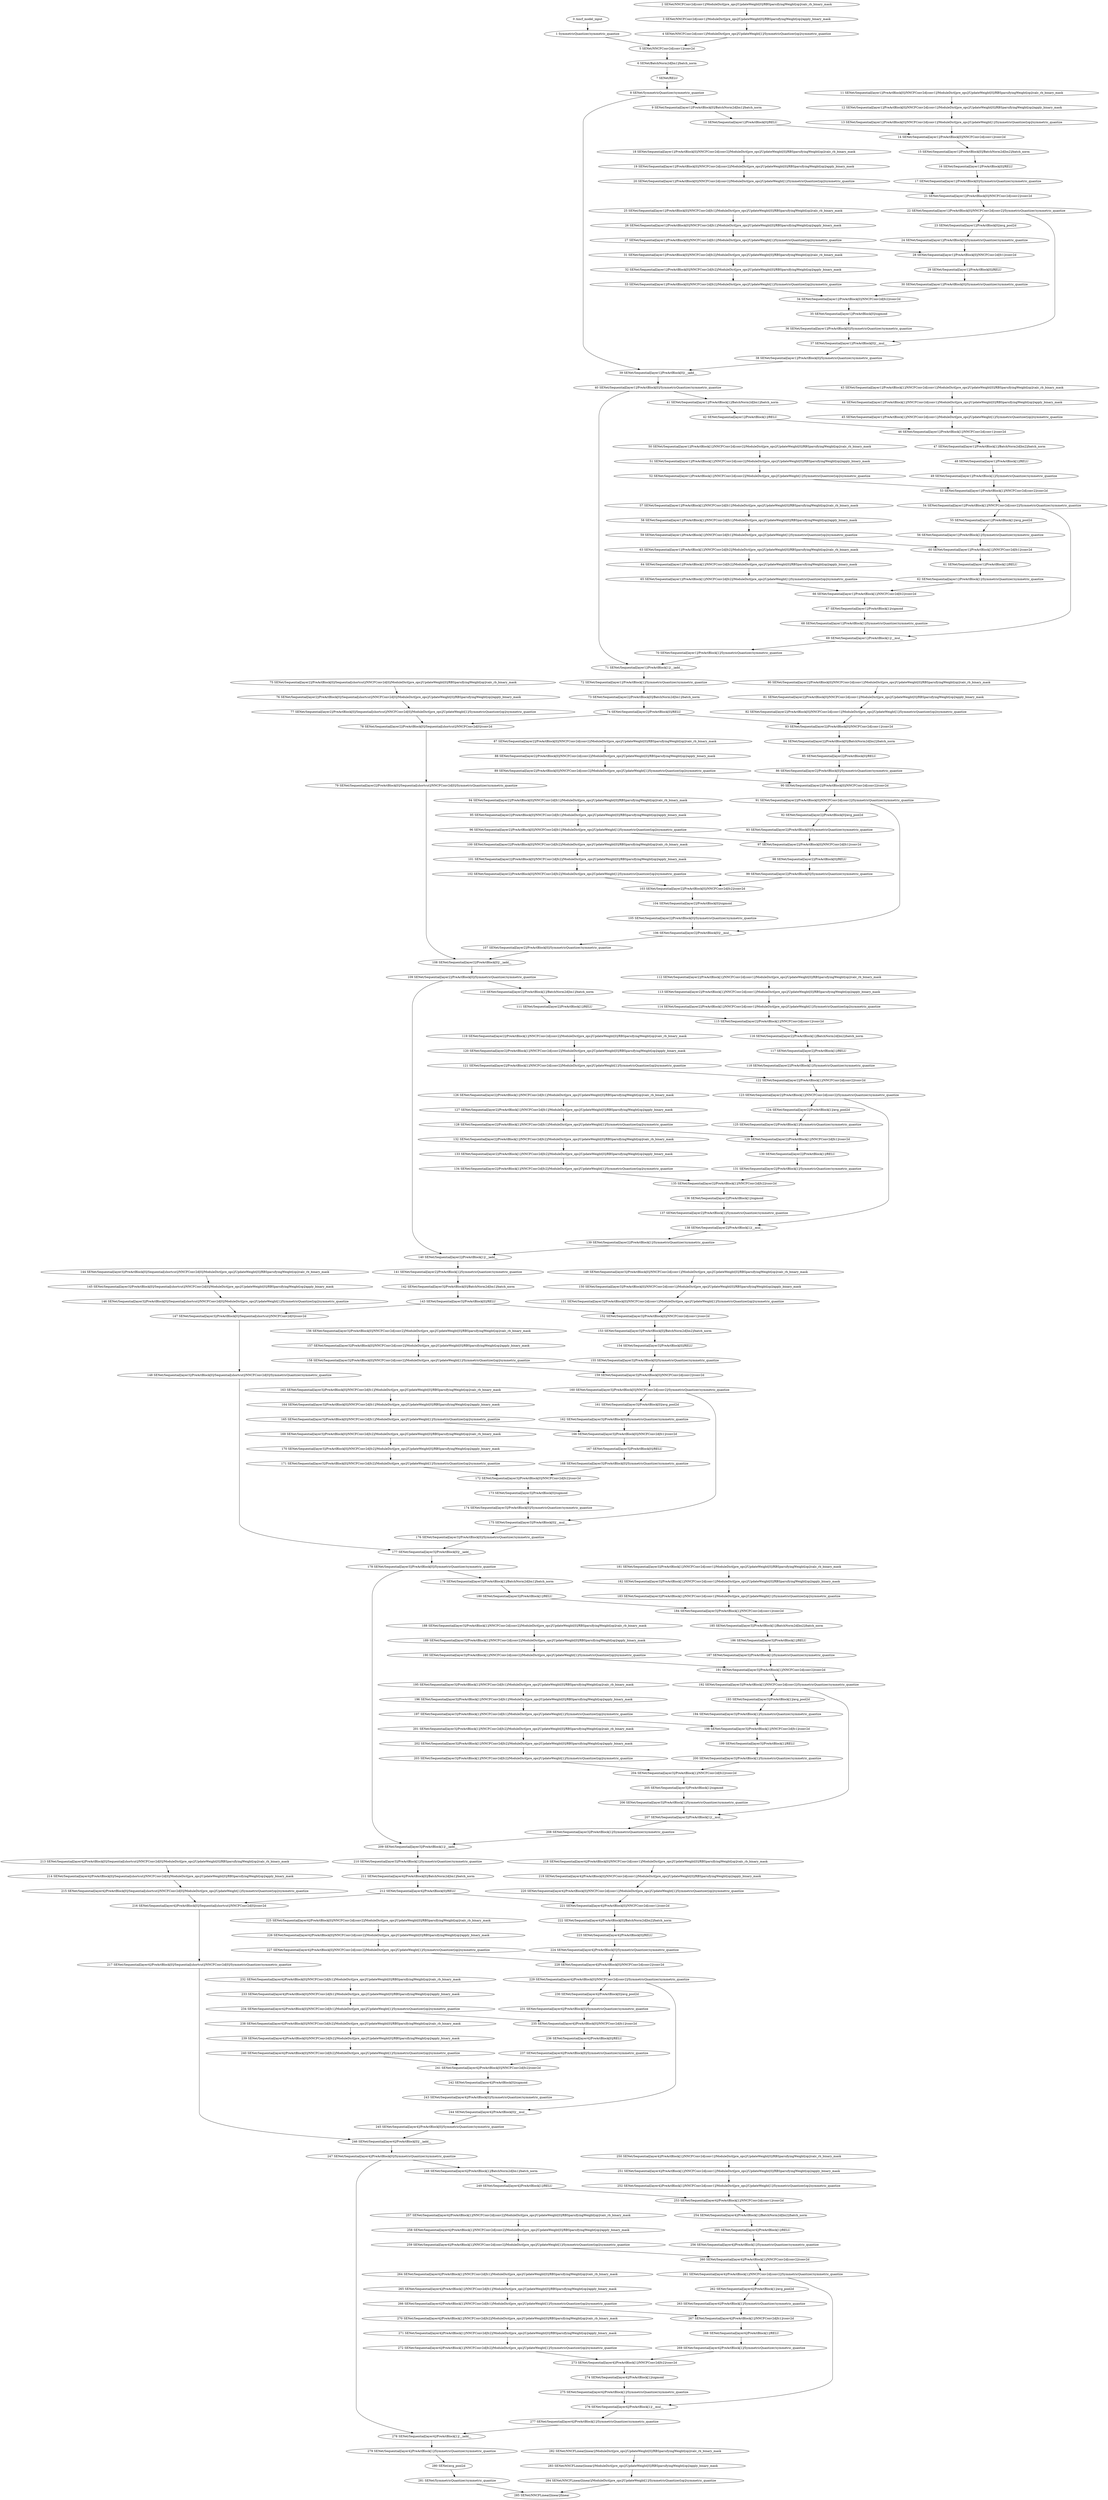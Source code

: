strict digraph  {
"0 /nncf_model_input" [id=0, scope="", type=nncf_model_input];
"1 SymmetricQuantizer/symmetric_quantize" [id=1, scope=SymmetricQuantizer, type=symmetric_quantize];
"2 SENet/NNCFConv2d[conv1]/ModuleDict[pre_ops]/UpdateWeight[0]/RBSparsifyingWeight[op]/calc_rb_binary_mask" [id=2, scope="SENet/NNCFConv2d[conv1]/ModuleDict[pre_ops]/UpdateWeight[0]/RBSparsifyingWeight[op]", type=calc_rb_binary_mask];
"3 SENet/NNCFConv2d[conv1]/ModuleDict[pre_ops]/UpdateWeight[0]/RBSparsifyingWeight[op]/apply_binary_mask" [id=3, scope="SENet/NNCFConv2d[conv1]/ModuleDict[pre_ops]/UpdateWeight[0]/RBSparsifyingWeight[op]", type=apply_binary_mask];
"4 SENet/NNCFConv2d[conv1]/ModuleDict[pre_ops]/UpdateWeight[1]/SymmetricQuantizer[op]/symmetric_quantize" [id=4, scope="SENet/NNCFConv2d[conv1]/ModuleDict[pre_ops]/UpdateWeight[1]/SymmetricQuantizer[op]", type=symmetric_quantize];
"5 SENet/NNCFConv2d[conv1]/conv2d" [id=5, scope="SENet/NNCFConv2d[conv1]", type=conv2d];
"6 SENet/BatchNorm2d[bn1]/batch_norm" [id=6, scope="SENet/BatchNorm2d[bn1]", type=batch_norm];
"7 SENet/RELU" [id=7, scope=SENet, type=RELU];
"8 SENet/SymmetricQuantizer/symmetric_quantize" [id=8, scope="SENet/SymmetricQuantizer", type=symmetric_quantize];
"9 SENet/Sequential[layer1]/PreActBlock[0]/BatchNorm2d[bn1]/batch_norm" [id=9, scope="SENet/Sequential[layer1]/PreActBlock[0]/BatchNorm2d[bn1]", type=batch_norm];
"10 SENet/Sequential[layer1]/PreActBlock[0]/RELU" [id=10, scope="SENet/Sequential[layer1]/PreActBlock[0]", type=RELU];
"11 SENet/Sequential[layer1]/PreActBlock[0]/NNCFConv2d[conv1]/ModuleDict[pre_ops]/UpdateWeight[0]/RBSparsifyingWeight[op]/calc_rb_binary_mask" [id=11, scope="SENet/Sequential[layer1]/PreActBlock[0]/NNCFConv2d[conv1]/ModuleDict[pre_ops]/UpdateWeight[0]/RBSparsifyingWeight[op]", type=calc_rb_binary_mask];
"12 SENet/Sequential[layer1]/PreActBlock[0]/NNCFConv2d[conv1]/ModuleDict[pre_ops]/UpdateWeight[0]/RBSparsifyingWeight[op]/apply_binary_mask" [id=12, scope="SENet/Sequential[layer1]/PreActBlock[0]/NNCFConv2d[conv1]/ModuleDict[pre_ops]/UpdateWeight[0]/RBSparsifyingWeight[op]", type=apply_binary_mask];
"13 SENet/Sequential[layer1]/PreActBlock[0]/NNCFConv2d[conv1]/ModuleDict[pre_ops]/UpdateWeight[1]/SymmetricQuantizer[op]/symmetric_quantize" [id=13, scope="SENet/Sequential[layer1]/PreActBlock[0]/NNCFConv2d[conv1]/ModuleDict[pre_ops]/UpdateWeight[1]/SymmetricQuantizer[op]", type=symmetric_quantize];
"14 SENet/Sequential[layer1]/PreActBlock[0]/NNCFConv2d[conv1]/conv2d" [id=14, scope="SENet/Sequential[layer1]/PreActBlock[0]/NNCFConv2d[conv1]", type=conv2d];
"15 SENet/Sequential[layer1]/PreActBlock[0]/BatchNorm2d[bn2]/batch_norm" [id=15, scope="SENet/Sequential[layer1]/PreActBlock[0]/BatchNorm2d[bn2]", type=batch_norm];
"16 SENet/Sequential[layer1]/PreActBlock[0]/RELU" [id=16, scope="SENet/Sequential[layer1]/PreActBlock[0]", type=RELU];
"17 SENet/Sequential[layer1]/PreActBlock[0]/SymmetricQuantizer/symmetric_quantize" [id=17, scope="SENet/Sequential[layer1]/PreActBlock[0]/SymmetricQuantizer", type=symmetric_quantize];
"18 SENet/Sequential[layer1]/PreActBlock[0]/NNCFConv2d[conv2]/ModuleDict[pre_ops]/UpdateWeight[0]/RBSparsifyingWeight[op]/calc_rb_binary_mask" [id=18, scope="SENet/Sequential[layer1]/PreActBlock[0]/NNCFConv2d[conv2]/ModuleDict[pre_ops]/UpdateWeight[0]/RBSparsifyingWeight[op]", type=calc_rb_binary_mask];
"19 SENet/Sequential[layer1]/PreActBlock[0]/NNCFConv2d[conv2]/ModuleDict[pre_ops]/UpdateWeight[0]/RBSparsifyingWeight[op]/apply_binary_mask" [id=19, scope="SENet/Sequential[layer1]/PreActBlock[0]/NNCFConv2d[conv2]/ModuleDict[pre_ops]/UpdateWeight[0]/RBSparsifyingWeight[op]", type=apply_binary_mask];
"20 SENet/Sequential[layer1]/PreActBlock[0]/NNCFConv2d[conv2]/ModuleDict[pre_ops]/UpdateWeight[1]/SymmetricQuantizer[op]/symmetric_quantize" [id=20, scope="SENet/Sequential[layer1]/PreActBlock[0]/NNCFConv2d[conv2]/ModuleDict[pre_ops]/UpdateWeight[1]/SymmetricQuantizer[op]", type=symmetric_quantize];
"21 SENet/Sequential[layer1]/PreActBlock[0]/NNCFConv2d[conv2]/conv2d" [id=21, scope="SENet/Sequential[layer1]/PreActBlock[0]/NNCFConv2d[conv2]", type=conv2d];
"22 SENet/Sequential[layer1]/PreActBlock[0]/NNCFConv2d[conv2]/SymmetricQuantizer/symmetric_quantize" [id=22, scope="SENet/Sequential[layer1]/PreActBlock[0]/NNCFConv2d[conv2]/SymmetricQuantizer", type=symmetric_quantize];
"23 SENet/Sequential[layer1]/PreActBlock[0]/avg_pool2d" [id=23, scope="SENet/Sequential[layer1]/PreActBlock[0]", type=avg_pool2d];
"24 SENet/Sequential[layer1]/PreActBlock[0]/SymmetricQuantizer/symmetric_quantize" [id=24, scope="SENet/Sequential[layer1]/PreActBlock[0]/SymmetricQuantizer", type=symmetric_quantize];
"25 SENet/Sequential[layer1]/PreActBlock[0]/NNCFConv2d[fc1]/ModuleDict[pre_ops]/UpdateWeight[0]/RBSparsifyingWeight[op]/calc_rb_binary_mask" [id=25, scope="SENet/Sequential[layer1]/PreActBlock[0]/NNCFConv2d[fc1]/ModuleDict[pre_ops]/UpdateWeight[0]/RBSparsifyingWeight[op]", type=calc_rb_binary_mask];
"26 SENet/Sequential[layer1]/PreActBlock[0]/NNCFConv2d[fc1]/ModuleDict[pre_ops]/UpdateWeight[0]/RBSparsifyingWeight[op]/apply_binary_mask" [id=26, scope="SENet/Sequential[layer1]/PreActBlock[0]/NNCFConv2d[fc1]/ModuleDict[pre_ops]/UpdateWeight[0]/RBSparsifyingWeight[op]", type=apply_binary_mask];
"27 SENet/Sequential[layer1]/PreActBlock[0]/NNCFConv2d[fc1]/ModuleDict[pre_ops]/UpdateWeight[1]/SymmetricQuantizer[op]/symmetric_quantize" [id=27, scope="SENet/Sequential[layer1]/PreActBlock[0]/NNCFConv2d[fc1]/ModuleDict[pre_ops]/UpdateWeight[1]/SymmetricQuantizer[op]", type=symmetric_quantize];
"28 SENet/Sequential[layer1]/PreActBlock[0]/NNCFConv2d[fc1]/conv2d" [id=28, scope="SENet/Sequential[layer1]/PreActBlock[0]/NNCFConv2d[fc1]", type=conv2d];
"29 SENet/Sequential[layer1]/PreActBlock[0]/RELU" [id=29, scope="SENet/Sequential[layer1]/PreActBlock[0]", type=RELU];
"30 SENet/Sequential[layer1]/PreActBlock[0]/SymmetricQuantizer/symmetric_quantize" [id=30, scope="SENet/Sequential[layer1]/PreActBlock[0]/SymmetricQuantizer", type=symmetric_quantize];
"31 SENet/Sequential[layer1]/PreActBlock[0]/NNCFConv2d[fc2]/ModuleDict[pre_ops]/UpdateWeight[0]/RBSparsifyingWeight[op]/calc_rb_binary_mask" [id=31, scope="SENet/Sequential[layer1]/PreActBlock[0]/NNCFConv2d[fc2]/ModuleDict[pre_ops]/UpdateWeight[0]/RBSparsifyingWeight[op]", type=calc_rb_binary_mask];
"32 SENet/Sequential[layer1]/PreActBlock[0]/NNCFConv2d[fc2]/ModuleDict[pre_ops]/UpdateWeight[0]/RBSparsifyingWeight[op]/apply_binary_mask" [id=32, scope="SENet/Sequential[layer1]/PreActBlock[0]/NNCFConv2d[fc2]/ModuleDict[pre_ops]/UpdateWeight[0]/RBSparsifyingWeight[op]", type=apply_binary_mask];
"33 SENet/Sequential[layer1]/PreActBlock[0]/NNCFConv2d[fc2]/ModuleDict[pre_ops]/UpdateWeight[1]/SymmetricQuantizer[op]/symmetric_quantize" [id=33, scope="SENet/Sequential[layer1]/PreActBlock[0]/NNCFConv2d[fc2]/ModuleDict[pre_ops]/UpdateWeight[1]/SymmetricQuantizer[op]", type=symmetric_quantize];
"34 SENet/Sequential[layer1]/PreActBlock[0]/NNCFConv2d[fc2]/conv2d" [id=34, scope="SENet/Sequential[layer1]/PreActBlock[0]/NNCFConv2d[fc2]", type=conv2d];
"35 SENet/Sequential[layer1]/PreActBlock[0]/sigmoid" [id=35, scope="SENet/Sequential[layer1]/PreActBlock[0]", type=sigmoid];
"36 SENet/Sequential[layer1]/PreActBlock[0]/SymmetricQuantizer/symmetric_quantize" [id=36, scope="SENet/Sequential[layer1]/PreActBlock[0]/SymmetricQuantizer", type=symmetric_quantize];
"37 SENet/Sequential[layer1]/PreActBlock[0]/__mul__" [id=37, scope="SENet/Sequential[layer1]/PreActBlock[0]", type=__mul__];
"38 SENet/Sequential[layer1]/PreActBlock[0]/SymmetricQuantizer/symmetric_quantize" [id=38, scope="SENet/Sequential[layer1]/PreActBlock[0]/SymmetricQuantizer", type=symmetric_quantize];
"39 SENet/Sequential[layer1]/PreActBlock[0]/__iadd__" [id=39, scope="SENet/Sequential[layer1]/PreActBlock[0]", type=__iadd__];
"40 SENet/Sequential[layer1]/PreActBlock[0]/SymmetricQuantizer/symmetric_quantize" [id=40, scope="SENet/Sequential[layer1]/PreActBlock[0]/SymmetricQuantizer", type=symmetric_quantize];
"41 SENet/Sequential[layer1]/PreActBlock[1]/BatchNorm2d[bn1]/batch_norm" [id=41, scope="SENet/Sequential[layer1]/PreActBlock[1]/BatchNorm2d[bn1]", type=batch_norm];
"42 SENet/Sequential[layer1]/PreActBlock[1]/RELU" [id=42, scope="SENet/Sequential[layer1]/PreActBlock[1]", type=RELU];
"43 SENet/Sequential[layer1]/PreActBlock[1]/NNCFConv2d[conv1]/ModuleDict[pre_ops]/UpdateWeight[0]/RBSparsifyingWeight[op]/calc_rb_binary_mask" [id=43, scope="SENet/Sequential[layer1]/PreActBlock[1]/NNCFConv2d[conv1]/ModuleDict[pre_ops]/UpdateWeight[0]/RBSparsifyingWeight[op]", type=calc_rb_binary_mask];
"44 SENet/Sequential[layer1]/PreActBlock[1]/NNCFConv2d[conv1]/ModuleDict[pre_ops]/UpdateWeight[0]/RBSparsifyingWeight[op]/apply_binary_mask" [id=44, scope="SENet/Sequential[layer1]/PreActBlock[1]/NNCFConv2d[conv1]/ModuleDict[pre_ops]/UpdateWeight[0]/RBSparsifyingWeight[op]", type=apply_binary_mask];
"45 SENet/Sequential[layer1]/PreActBlock[1]/NNCFConv2d[conv1]/ModuleDict[pre_ops]/UpdateWeight[1]/SymmetricQuantizer[op]/symmetric_quantize" [id=45, scope="SENet/Sequential[layer1]/PreActBlock[1]/NNCFConv2d[conv1]/ModuleDict[pre_ops]/UpdateWeight[1]/SymmetricQuantizer[op]", type=symmetric_quantize];
"46 SENet/Sequential[layer1]/PreActBlock[1]/NNCFConv2d[conv1]/conv2d" [id=46, scope="SENet/Sequential[layer1]/PreActBlock[1]/NNCFConv2d[conv1]", type=conv2d];
"47 SENet/Sequential[layer1]/PreActBlock[1]/BatchNorm2d[bn2]/batch_norm" [id=47, scope="SENet/Sequential[layer1]/PreActBlock[1]/BatchNorm2d[bn2]", type=batch_norm];
"48 SENet/Sequential[layer1]/PreActBlock[1]/RELU" [id=48, scope="SENet/Sequential[layer1]/PreActBlock[1]", type=RELU];
"49 SENet/Sequential[layer1]/PreActBlock[1]/SymmetricQuantizer/symmetric_quantize" [id=49, scope="SENet/Sequential[layer1]/PreActBlock[1]/SymmetricQuantizer", type=symmetric_quantize];
"50 SENet/Sequential[layer1]/PreActBlock[1]/NNCFConv2d[conv2]/ModuleDict[pre_ops]/UpdateWeight[0]/RBSparsifyingWeight[op]/calc_rb_binary_mask" [id=50, scope="SENet/Sequential[layer1]/PreActBlock[1]/NNCFConv2d[conv2]/ModuleDict[pre_ops]/UpdateWeight[0]/RBSparsifyingWeight[op]", type=calc_rb_binary_mask];
"51 SENet/Sequential[layer1]/PreActBlock[1]/NNCFConv2d[conv2]/ModuleDict[pre_ops]/UpdateWeight[0]/RBSparsifyingWeight[op]/apply_binary_mask" [id=51, scope="SENet/Sequential[layer1]/PreActBlock[1]/NNCFConv2d[conv2]/ModuleDict[pre_ops]/UpdateWeight[0]/RBSparsifyingWeight[op]", type=apply_binary_mask];
"52 SENet/Sequential[layer1]/PreActBlock[1]/NNCFConv2d[conv2]/ModuleDict[pre_ops]/UpdateWeight[1]/SymmetricQuantizer[op]/symmetric_quantize" [id=52, scope="SENet/Sequential[layer1]/PreActBlock[1]/NNCFConv2d[conv2]/ModuleDict[pre_ops]/UpdateWeight[1]/SymmetricQuantizer[op]", type=symmetric_quantize];
"53 SENet/Sequential[layer1]/PreActBlock[1]/NNCFConv2d[conv2]/conv2d" [id=53, scope="SENet/Sequential[layer1]/PreActBlock[1]/NNCFConv2d[conv2]", type=conv2d];
"54 SENet/Sequential[layer1]/PreActBlock[1]/NNCFConv2d[conv2]/SymmetricQuantizer/symmetric_quantize" [id=54, scope="SENet/Sequential[layer1]/PreActBlock[1]/NNCFConv2d[conv2]/SymmetricQuantizer", type=symmetric_quantize];
"55 SENet/Sequential[layer1]/PreActBlock[1]/avg_pool2d" [id=55, scope="SENet/Sequential[layer1]/PreActBlock[1]", type=avg_pool2d];
"56 SENet/Sequential[layer1]/PreActBlock[1]/SymmetricQuantizer/symmetric_quantize" [id=56, scope="SENet/Sequential[layer1]/PreActBlock[1]/SymmetricQuantizer", type=symmetric_quantize];
"57 SENet/Sequential[layer1]/PreActBlock[1]/NNCFConv2d[fc1]/ModuleDict[pre_ops]/UpdateWeight[0]/RBSparsifyingWeight[op]/calc_rb_binary_mask" [id=57, scope="SENet/Sequential[layer1]/PreActBlock[1]/NNCFConv2d[fc1]/ModuleDict[pre_ops]/UpdateWeight[0]/RBSparsifyingWeight[op]", type=calc_rb_binary_mask];
"58 SENet/Sequential[layer1]/PreActBlock[1]/NNCFConv2d[fc1]/ModuleDict[pre_ops]/UpdateWeight[0]/RBSparsifyingWeight[op]/apply_binary_mask" [id=58, scope="SENet/Sequential[layer1]/PreActBlock[1]/NNCFConv2d[fc1]/ModuleDict[pre_ops]/UpdateWeight[0]/RBSparsifyingWeight[op]", type=apply_binary_mask];
"59 SENet/Sequential[layer1]/PreActBlock[1]/NNCFConv2d[fc1]/ModuleDict[pre_ops]/UpdateWeight[1]/SymmetricQuantizer[op]/symmetric_quantize" [id=59, scope="SENet/Sequential[layer1]/PreActBlock[1]/NNCFConv2d[fc1]/ModuleDict[pre_ops]/UpdateWeight[1]/SymmetricQuantizer[op]", type=symmetric_quantize];
"60 SENet/Sequential[layer1]/PreActBlock[1]/NNCFConv2d[fc1]/conv2d" [id=60, scope="SENet/Sequential[layer1]/PreActBlock[1]/NNCFConv2d[fc1]", type=conv2d];
"61 SENet/Sequential[layer1]/PreActBlock[1]/RELU" [id=61, scope="SENet/Sequential[layer1]/PreActBlock[1]", type=RELU];
"62 SENet/Sequential[layer1]/PreActBlock[1]/SymmetricQuantizer/symmetric_quantize" [id=62, scope="SENet/Sequential[layer1]/PreActBlock[1]/SymmetricQuantizer", type=symmetric_quantize];
"63 SENet/Sequential[layer1]/PreActBlock[1]/NNCFConv2d[fc2]/ModuleDict[pre_ops]/UpdateWeight[0]/RBSparsifyingWeight[op]/calc_rb_binary_mask" [id=63, scope="SENet/Sequential[layer1]/PreActBlock[1]/NNCFConv2d[fc2]/ModuleDict[pre_ops]/UpdateWeight[0]/RBSparsifyingWeight[op]", type=calc_rb_binary_mask];
"64 SENet/Sequential[layer1]/PreActBlock[1]/NNCFConv2d[fc2]/ModuleDict[pre_ops]/UpdateWeight[0]/RBSparsifyingWeight[op]/apply_binary_mask" [id=64, scope="SENet/Sequential[layer1]/PreActBlock[1]/NNCFConv2d[fc2]/ModuleDict[pre_ops]/UpdateWeight[0]/RBSparsifyingWeight[op]", type=apply_binary_mask];
"65 SENet/Sequential[layer1]/PreActBlock[1]/NNCFConv2d[fc2]/ModuleDict[pre_ops]/UpdateWeight[1]/SymmetricQuantizer[op]/symmetric_quantize" [id=65, scope="SENet/Sequential[layer1]/PreActBlock[1]/NNCFConv2d[fc2]/ModuleDict[pre_ops]/UpdateWeight[1]/SymmetricQuantizer[op]", type=symmetric_quantize];
"66 SENet/Sequential[layer1]/PreActBlock[1]/NNCFConv2d[fc2]/conv2d" [id=66, scope="SENet/Sequential[layer1]/PreActBlock[1]/NNCFConv2d[fc2]", type=conv2d];
"67 SENet/Sequential[layer1]/PreActBlock[1]/sigmoid" [id=67, scope="SENet/Sequential[layer1]/PreActBlock[1]", type=sigmoid];
"68 SENet/Sequential[layer1]/PreActBlock[1]/SymmetricQuantizer/symmetric_quantize" [id=68, scope="SENet/Sequential[layer1]/PreActBlock[1]/SymmetricQuantizer", type=symmetric_quantize];
"69 SENet/Sequential[layer1]/PreActBlock[1]/__mul__" [id=69, scope="SENet/Sequential[layer1]/PreActBlock[1]", type=__mul__];
"70 SENet/Sequential[layer1]/PreActBlock[1]/SymmetricQuantizer/symmetric_quantize" [id=70, scope="SENet/Sequential[layer1]/PreActBlock[1]/SymmetricQuantizer", type=symmetric_quantize];
"71 SENet/Sequential[layer1]/PreActBlock[1]/__iadd__" [id=71, scope="SENet/Sequential[layer1]/PreActBlock[1]", type=__iadd__];
"72 SENet/Sequential[layer1]/PreActBlock[1]/SymmetricQuantizer/symmetric_quantize" [id=72, scope="SENet/Sequential[layer1]/PreActBlock[1]/SymmetricQuantizer", type=symmetric_quantize];
"73 SENet/Sequential[layer2]/PreActBlock[0]/BatchNorm2d[bn1]/batch_norm" [id=73, scope="SENet/Sequential[layer2]/PreActBlock[0]/BatchNorm2d[bn1]", type=batch_norm];
"74 SENet/Sequential[layer2]/PreActBlock[0]/RELU" [id=74, scope="SENet/Sequential[layer2]/PreActBlock[0]", type=RELU];
"75 SENet/Sequential[layer2]/PreActBlock[0]/Sequential[shortcut]/NNCFConv2d[0]/ModuleDict[pre_ops]/UpdateWeight[0]/RBSparsifyingWeight[op]/calc_rb_binary_mask" [id=75, scope="SENet/Sequential[layer2]/PreActBlock[0]/Sequential[shortcut]/NNCFConv2d[0]/ModuleDict[pre_ops]/UpdateWeight[0]/RBSparsifyingWeight[op]", type=calc_rb_binary_mask];
"76 SENet/Sequential[layer2]/PreActBlock[0]/Sequential[shortcut]/NNCFConv2d[0]/ModuleDict[pre_ops]/UpdateWeight[0]/RBSparsifyingWeight[op]/apply_binary_mask" [id=76, scope="SENet/Sequential[layer2]/PreActBlock[0]/Sequential[shortcut]/NNCFConv2d[0]/ModuleDict[pre_ops]/UpdateWeight[0]/RBSparsifyingWeight[op]", type=apply_binary_mask];
"77 SENet/Sequential[layer2]/PreActBlock[0]/Sequential[shortcut]/NNCFConv2d[0]/ModuleDict[pre_ops]/UpdateWeight[1]/SymmetricQuantizer[op]/symmetric_quantize" [id=77, scope="SENet/Sequential[layer2]/PreActBlock[0]/Sequential[shortcut]/NNCFConv2d[0]/ModuleDict[pre_ops]/UpdateWeight[1]/SymmetricQuantizer[op]", type=symmetric_quantize];
"78 SENet/Sequential[layer2]/PreActBlock[0]/Sequential[shortcut]/NNCFConv2d[0]/conv2d" [id=78, scope="SENet/Sequential[layer2]/PreActBlock[0]/Sequential[shortcut]/NNCFConv2d[0]", type=conv2d];
"79 SENet/Sequential[layer2]/PreActBlock[0]/Sequential[shortcut]/NNCFConv2d[0]/SymmetricQuantizer/symmetric_quantize" [id=79, scope="SENet/Sequential[layer2]/PreActBlock[0]/Sequential[shortcut]/NNCFConv2d[0]/SymmetricQuantizer", type=symmetric_quantize];
"80 SENet/Sequential[layer2]/PreActBlock[0]/NNCFConv2d[conv1]/ModuleDict[pre_ops]/UpdateWeight[0]/RBSparsifyingWeight[op]/calc_rb_binary_mask" [id=80, scope="SENet/Sequential[layer2]/PreActBlock[0]/NNCFConv2d[conv1]/ModuleDict[pre_ops]/UpdateWeight[0]/RBSparsifyingWeight[op]", type=calc_rb_binary_mask];
"81 SENet/Sequential[layer2]/PreActBlock[0]/NNCFConv2d[conv1]/ModuleDict[pre_ops]/UpdateWeight[0]/RBSparsifyingWeight[op]/apply_binary_mask" [id=81, scope="SENet/Sequential[layer2]/PreActBlock[0]/NNCFConv2d[conv1]/ModuleDict[pre_ops]/UpdateWeight[0]/RBSparsifyingWeight[op]", type=apply_binary_mask];
"82 SENet/Sequential[layer2]/PreActBlock[0]/NNCFConv2d[conv1]/ModuleDict[pre_ops]/UpdateWeight[1]/SymmetricQuantizer[op]/symmetric_quantize" [id=82, scope="SENet/Sequential[layer2]/PreActBlock[0]/NNCFConv2d[conv1]/ModuleDict[pre_ops]/UpdateWeight[1]/SymmetricQuantizer[op]", type=symmetric_quantize];
"83 SENet/Sequential[layer2]/PreActBlock[0]/NNCFConv2d[conv1]/conv2d" [id=83, scope="SENet/Sequential[layer2]/PreActBlock[0]/NNCFConv2d[conv1]", type=conv2d];
"84 SENet/Sequential[layer2]/PreActBlock[0]/BatchNorm2d[bn2]/batch_norm" [id=84, scope="SENet/Sequential[layer2]/PreActBlock[0]/BatchNorm2d[bn2]", type=batch_norm];
"85 SENet/Sequential[layer2]/PreActBlock[0]/RELU" [id=85, scope="SENet/Sequential[layer2]/PreActBlock[0]", type=RELU];
"86 SENet/Sequential[layer2]/PreActBlock[0]/SymmetricQuantizer/symmetric_quantize" [id=86, scope="SENet/Sequential[layer2]/PreActBlock[0]/SymmetricQuantizer", type=symmetric_quantize];
"87 SENet/Sequential[layer2]/PreActBlock[0]/NNCFConv2d[conv2]/ModuleDict[pre_ops]/UpdateWeight[0]/RBSparsifyingWeight[op]/calc_rb_binary_mask" [id=87, scope="SENet/Sequential[layer2]/PreActBlock[0]/NNCFConv2d[conv2]/ModuleDict[pre_ops]/UpdateWeight[0]/RBSparsifyingWeight[op]", type=calc_rb_binary_mask];
"88 SENet/Sequential[layer2]/PreActBlock[0]/NNCFConv2d[conv2]/ModuleDict[pre_ops]/UpdateWeight[0]/RBSparsifyingWeight[op]/apply_binary_mask" [id=88, scope="SENet/Sequential[layer2]/PreActBlock[0]/NNCFConv2d[conv2]/ModuleDict[pre_ops]/UpdateWeight[0]/RBSparsifyingWeight[op]", type=apply_binary_mask];
"89 SENet/Sequential[layer2]/PreActBlock[0]/NNCFConv2d[conv2]/ModuleDict[pre_ops]/UpdateWeight[1]/SymmetricQuantizer[op]/symmetric_quantize" [id=89, scope="SENet/Sequential[layer2]/PreActBlock[0]/NNCFConv2d[conv2]/ModuleDict[pre_ops]/UpdateWeight[1]/SymmetricQuantizer[op]", type=symmetric_quantize];
"90 SENet/Sequential[layer2]/PreActBlock[0]/NNCFConv2d[conv2]/conv2d" [id=90, scope="SENet/Sequential[layer2]/PreActBlock[0]/NNCFConv2d[conv2]", type=conv2d];
"91 SENet/Sequential[layer2]/PreActBlock[0]/NNCFConv2d[conv2]/SymmetricQuantizer/symmetric_quantize" [id=91, scope="SENet/Sequential[layer2]/PreActBlock[0]/NNCFConv2d[conv2]/SymmetricQuantizer", type=symmetric_quantize];
"92 SENet/Sequential[layer2]/PreActBlock[0]/avg_pool2d" [id=92, scope="SENet/Sequential[layer2]/PreActBlock[0]", type=avg_pool2d];
"93 SENet/Sequential[layer2]/PreActBlock[0]/SymmetricQuantizer/symmetric_quantize" [id=93, scope="SENet/Sequential[layer2]/PreActBlock[0]/SymmetricQuantizer", type=symmetric_quantize];
"94 SENet/Sequential[layer2]/PreActBlock[0]/NNCFConv2d[fc1]/ModuleDict[pre_ops]/UpdateWeight[0]/RBSparsifyingWeight[op]/calc_rb_binary_mask" [id=94, scope="SENet/Sequential[layer2]/PreActBlock[0]/NNCFConv2d[fc1]/ModuleDict[pre_ops]/UpdateWeight[0]/RBSparsifyingWeight[op]", type=calc_rb_binary_mask];
"95 SENet/Sequential[layer2]/PreActBlock[0]/NNCFConv2d[fc1]/ModuleDict[pre_ops]/UpdateWeight[0]/RBSparsifyingWeight[op]/apply_binary_mask" [id=95, scope="SENet/Sequential[layer2]/PreActBlock[0]/NNCFConv2d[fc1]/ModuleDict[pre_ops]/UpdateWeight[0]/RBSparsifyingWeight[op]", type=apply_binary_mask];
"96 SENet/Sequential[layer2]/PreActBlock[0]/NNCFConv2d[fc1]/ModuleDict[pre_ops]/UpdateWeight[1]/SymmetricQuantizer[op]/symmetric_quantize" [id=96, scope="SENet/Sequential[layer2]/PreActBlock[0]/NNCFConv2d[fc1]/ModuleDict[pre_ops]/UpdateWeight[1]/SymmetricQuantizer[op]", type=symmetric_quantize];
"97 SENet/Sequential[layer2]/PreActBlock[0]/NNCFConv2d[fc1]/conv2d" [id=97, scope="SENet/Sequential[layer2]/PreActBlock[0]/NNCFConv2d[fc1]", type=conv2d];
"98 SENet/Sequential[layer2]/PreActBlock[0]/RELU" [id=98, scope="SENet/Sequential[layer2]/PreActBlock[0]", type=RELU];
"99 SENet/Sequential[layer2]/PreActBlock[0]/SymmetricQuantizer/symmetric_quantize" [id=99, scope="SENet/Sequential[layer2]/PreActBlock[0]/SymmetricQuantizer", type=symmetric_quantize];
"100 SENet/Sequential[layer2]/PreActBlock[0]/NNCFConv2d[fc2]/ModuleDict[pre_ops]/UpdateWeight[0]/RBSparsifyingWeight[op]/calc_rb_binary_mask" [id=100, scope="SENet/Sequential[layer2]/PreActBlock[0]/NNCFConv2d[fc2]/ModuleDict[pre_ops]/UpdateWeight[0]/RBSparsifyingWeight[op]", type=calc_rb_binary_mask];
"101 SENet/Sequential[layer2]/PreActBlock[0]/NNCFConv2d[fc2]/ModuleDict[pre_ops]/UpdateWeight[0]/RBSparsifyingWeight[op]/apply_binary_mask" [id=101, scope="SENet/Sequential[layer2]/PreActBlock[0]/NNCFConv2d[fc2]/ModuleDict[pre_ops]/UpdateWeight[0]/RBSparsifyingWeight[op]", type=apply_binary_mask];
"102 SENet/Sequential[layer2]/PreActBlock[0]/NNCFConv2d[fc2]/ModuleDict[pre_ops]/UpdateWeight[1]/SymmetricQuantizer[op]/symmetric_quantize" [id=102, scope="SENet/Sequential[layer2]/PreActBlock[0]/NNCFConv2d[fc2]/ModuleDict[pre_ops]/UpdateWeight[1]/SymmetricQuantizer[op]", type=symmetric_quantize];
"103 SENet/Sequential[layer2]/PreActBlock[0]/NNCFConv2d[fc2]/conv2d" [id=103, scope="SENet/Sequential[layer2]/PreActBlock[0]/NNCFConv2d[fc2]", type=conv2d];
"104 SENet/Sequential[layer2]/PreActBlock[0]/sigmoid" [id=104, scope="SENet/Sequential[layer2]/PreActBlock[0]", type=sigmoid];
"105 SENet/Sequential[layer2]/PreActBlock[0]/SymmetricQuantizer/symmetric_quantize" [id=105, scope="SENet/Sequential[layer2]/PreActBlock[0]/SymmetricQuantizer", type=symmetric_quantize];
"106 SENet/Sequential[layer2]/PreActBlock[0]/__mul__" [id=106, scope="SENet/Sequential[layer2]/PreActBlock[0]", type=__mul__];
"107 SENet/Sequential[layer2]/PreActBlock[0]/SymmetricQuantizer/symmetric_quantize" [id=107, scope="SENet/Sequential[layer2]/PreActBlock[0]/SymmetricQuantizer", type=symmetric_quantize];
"108 SENet/Sequential[layer2]/PreActBlock[0]/__iadd__" [id=108, scope="SENet/Sequential[layer2]/PreActBlock[0]", type=__iadd__];
"109 SENet/Sequential[layer2]/PreActBlock[0]/SymmetricQuantizer/symmetric_quantize" [id=109, scope="SENet/Sequential[layer2]/PreActBlock[0]/SymmetricQuantizer", type=symmetric_quantize];
"110 SENet/Sequential[layer2]/PreActBlock[1]/BatchNorm2d[bn1]/batch_norm" [id=110, scope="SENet/Sequential[layer2]/PreActBlock[1]/BatchNorm2d[bn1]", type=batch_norm];
"111 SENet/Sequential[layer2]/PreActBlock[1]/RELU" [id=111, scope="SENet/Sequential[layer2]/PreActBlock[1]", type=RELU];
"112 SENet/Sequential[layer2]/PreActBlock[1]/NNCFConv2d[conv1]/ModuleDict[pre_ops]/UpdateWeight[0]/RBSparsifyingWeight[op]/calc_rb_binary_mask" [id=112, scope="SENet/Sequential[layer2]/PreActBlock[1]/NNCFConv2d[conv1]/ModuleDict[pre_ops]/UpdateWeight[0]/RBSparsifyingWeight[op]", type=calc_rb_binary_mask];
"113 SENet/Sequential[layer2]/PreActBlock[1]/NNCFConv2d[conv1]/ModuleDict[pre_ops]/UpdateWeight[0]/RBSparsifyingWeight[op]/apply_binary_mask" [id=113, scope="SENet/Sequential[layer2]/PreActBlock[1]/NNCFConv2d[conv1]/ModuleDict[pre_ops]/UpdateWeight[0]/RBSparsifyingWeight[op]", type=apply_binary_mask];
"114 SENet/Sequential[layer2]/PreActBlock[1]/NNCFConv2d[conv1]/ModuleDict[pre_ops]/UpdateWeight[1]/SymmetricQuantizer[op]/symmetric_quantize" [id=114, scope="SENet/Sequential[layer2]/PreActBlock[1]/NNCFConv2d[conv1]/ModuleDict[pre_ops]/UpdateWeight[1]/SymmetricQuantizer[op]", type=symmetric_quantize];
"115 SENet/Sequential[layer2]/PreActBlock[1]/NNCFConv2d[conv1]/conv2d" [id=115, scope="SENet/Sequential[layer2]/PreActBlock[1]/NNCFConv2d[conv1]", type=conv2d];
"116 SENet/Sequential[layer2]/PreActBlock[1]/BatchNorm2d[bn2]/batch_norm" [id=116, scope="SENet/Sequential[layer2]/PreActBlock[1]/BatchNorm2d[bn2]", type=batch_norm];
"117 SENet/Sequential[layer2]/PreActBlock[1]/RELU" [id=117, scope="SENet/Sequential[layer2]/PreActBlock[1]", type=RELU];
"118 SENet/Sequential[layer2]/PreActBlock[1]/SymmetricQuantizer/symmetric_quantize" [id=118, scope="SENet/Sequential[layer2]/PreActBlock[1]/SymmetricQuantizer", type=symmetric_quantize];
"119 SENet/Sequential[layer2]/PreActBlock[1]/NNCFConv2d[conv2]/ModuleDict[pre_ops]/UpdateWeight[0]/RBSparsifyingWeight[op]/calc_rb_binary_mask" [id=119, scope="SENet/Sequential[layer2]/PreActBlock[1]/NNCFConv2d[conv2]/ModuleDict[pre_ops]/UpdateWeight[0]/RBSparsifyingWeight[op]", type=calc_rb_binary_mask];
"120 SENet/Sequential[layer2]/PreActBlock[1]/NNCFConv2d[conv2]/ModuleDict[pre_ops]/UpdateWeight[0]/RBSparsifyingWeight[op]/apply_binary_mask" [id=120, scope="SENet/Sequential[layer2]/PreActBlock[1]/NNCFConv2d[conv2]/ModuleDict[pre_ops]/UpdateWeight[0]/RBSparsifyingWeight[op]", type=apply_binary_mask];
"121 SENet/Sequential[layer2]/PreActBlock[1]/NNCFConv2d[conv2]/ModuleDict[pre_ops]/UpdateWeight[1]/SymmetricQuantizer[op]/symmetric_quantize" [id=121, scope="SENet/Sequential[layer2]/PreActBlock[1]/NNCFConv2d[conv2]/ModuleDict[pre_ops]/UpdateWeight[1]/SymmetricQuantizer[op]", type=symmetric_quantize];
"122 SENet/Sequential[layer2]/PreActBlock[1]/NNCFConv2d[conv2]/conv2d" [id=122, scope="SENet/Sequential[layer2]/PreActBlock[1]/NNCFConv2d[conv2]", type=conv2d];
"123 SENet/Sequential[layer2]/PreActBlock[1]/NNCFConv2d[conv2]/SymmetricQuantizer/symmetric_quantize" [id=123, scope="SENet/Sequential[layer2]/PreActBlock[1]/NNCFConv2d[conv2]/SymmetricQuantizer", type=symmetric_quantize];
"124 SENet/Sequential[layer2]/PreActBlock[1]/avg_pool2d" [id=124, scope="SENet/Sequential[layer2]/PreActBlock[1]", type=avg_pool2d];
"125 SENet/Sequential[layer2]/PreActBlock[1]/SymmetricQuantizer/symmetric_quantize" [id=125, scope="SENet/Sequential[layer2]/PreActBlock[1]/SymmetricQuantizer", type=symmetric_quantize];
"126 SENet/Sequential[layer2]/PreActBlock[1]/NNCFConv2d[fc1]/ModuleDict[pre_ops]/UpdateWeight[0]/RBSparsifyingWeight[op]/calc_rb_binary_mask" [id=126, scope="SENet/Sequential[layer2]/PreActBlock[1]/NNCFConv2d[fc1]/ModuleDict[pre_ops]/UpdateWeight[0]/RBSparsifyingWeight[op]", type=calc_rb_binary_mask];
"127 SENet/Sequential[layer2]/PreActBlock[1]/NNCFConv2d[fc1]/ModuleDict[pre_ops]/UpdateWeight[0]/RBSparsifyingWeight[op]/apply_binary_mask" [id=127, scope="SENet/Sequential[layer2]/PreActBlock[1]/NNCFConv2d[fc1]/ModuleDict[pre_ops]/UpdateWeight[0]/RBSparsifyingWeight[op]", type=apply_binary_mask];
"128 SENet/Sequential[layer2]/PreActBlock[1]/NNCFConv2d[fc1]/ModuleDict[pre_ops]/UpdateWeight[1]/SymmetricQuantizer[op]/symmetric_quantize" [id=128, scope="SENet/Sequential[layer2]/PreActBlock[1]/NNCFConv2d[fc1]/ModuleDict[pre_ops]/UpdateWeight[1]/SymmetricQuantizer[op]", type=symmetric_quantize];
"129 SENet/Sequential[layer2]/PreActBlock[1]/NNCFConv2d[fc1]/conv2d" [id=129, scope="SENet/Sequential[layer2]/PreActBlock[1]/NNCFConv2d[fc1]", type=conv2d];
"130 SENet/Sequential[layer2]/PreActBlock[1]/RELU" [id=130, scope="SENet/Sequential[layer2]/PreActBlock[1]", type=RELU];
"131 SENet/Sequential[layer2]/PreActBlock[1]/SymmetricQuantizer/symmetric_quantize" [id=131, scope="SENet/Sequential[layer2]/PreActBlock[1]/SymmetricQuantizer", type=symmetric_quantize];
"132 SENet/Sequential[layer2]/PreActBlock[1]/NNCFConv2d[fc2]/ModuleDict[pre_ops]/UpdateWeight[0]/RBSparsifyingWeight[op]/calc_rb_binary_mask" [id=132, scope="SENet/Sequential[layer2]/PreActBlock[1]/NNCFConv2d[fc2]/ModuleDict[pre_ops]/UpdateWeight[0]/RBSparsifyingWeight[op]", type=calc_rb_binary_mask];
"133 SENet/Sequential[layer2]/PreActBlock[1]/NNCFConv2d[fc2]/ModuleDict[pre_ops]/UpdateWeight[0]/RBSparsifyingWeight[op]/apply_binary_mask" [id=133, scope="SENet/Sequential[layer2]/PreActBlock[1]/NNCFConv2d[fc2]/ModuleDict[pre_ops]/UpdateWeight[0]/RBSparsifyingWeight[op]", type=apply_binary_mask];
"134 SENet/Sequential[layer2]/PreActBlock[1]/NNCFConv2d[fc2]/ModuleDict[pre_ops]/UpdateWeight[1]/SymmetricQuantizer[op]/symmetric_quantize" [id=134, scope="SENet/Sequential[layer2]/PreActBlock[1]/NNCFConv2d[fc2]/ModuleDict[pre_ops]/UpdateWeight[1]/SymmetricQuantizer[op]", type=symmetric_quantize];
"135 SENet/Sequential[layer2]/PreActBlock[1]/NNCFConv2d[fc2]/conv2d" [id=135, scope="SENet/Sequential[layer2]/PreActBlock[1]/NNCFConv2d[fc2]", type=conv2d];
"136 SENet/Sequential[layer2]/PreActBlock[1]/sigmoid" [id=136, scope="SENet/Sequential[layer2]/PreActBlock[1]", type=sigmoid];
"137 SENet/Sequential[layer2]/PreActBlock[1]/SymmetricQuantizer/symmetric_quantize" [id=137, scope="SENet/Sequential[layer2]/PreActBlock[1]/SymmetricQuantizer", type=symmetric_quantize];
"138 SENet/Sequential[layer2]/PreActBlock[1]/__mul__" [id=138, scope="SENet/Sequential[layer2]/PreActBlock[1]", type=__mul__];
"139 SENet/Sequential[layer2]/PreActBlock[1]/SymmetricQuantizer/symmetric_quantize" [id=139, scope="SENet/Sequential[layer2]/PreActBlock[1]/SymmetricQuantizer", type=symmetric_quantize];
"140 SENet/Sequential[layer2]/PreActBlock[1]/__iadd__" [id=140, scope="SENet/Sequential[layer2]/PreActBlock[1]", type=__iadd__];
"141 SENet/Sequential[layer2]/PreActBlock[1]/SymmetricQuantizer/symmetric_quantize" [id=141, scope="SENet/Sequential[layer2]/PreActBlock[1]/SymmetricQuantizer", type=symmetric_quantize];
"142 SENet/Sequential[layer3]/PreActBlock[0]/BatchNorm2d[bn1]/batch_norm" [id=142, scope="SENet/Sequential[layer3]/PreActBlock[0]/BatchNorm2d[bn1]", type=batch_norm];
"143 SENet/Sequential[layer3]/PreActBlock[0]/RELU" [id=143, scope="SENet/Sequential[layer3]/PreActBlock[0]", type=RELU];
"144 SENet/Sequential[layer3]/PreActBlock[0]/Sequential[shortcut]/NNCFConv2d[0]/ModuleDict[pre_ops]/UpdateWeight[0]/RBSparsifyingWeight[op]/calc_rb_binary_mask" [id=144, scope="SENet/Sequential[layer3]/PreActBlock[0]/Sequential[shortcut]/NNCFConv2d[0]/ModuleDict[pre_ops]/UpdateWeight[0]/RBSparsifyingWeight[op]", type=calc_rb_binary_mask];
"145 SENet/Sequential[layer3]/PreActBlock[0]/Sequential[shortcut]/NNCFConv2d[0]/ModuleDict[pre_ops]/UpdateWeight[0]/RBSparsifyingWeight[op]/apply_binary_mask" [id=145, scope="SENet/Sequential[layer3]/PreActBlock[0]/Sequential[shortcut]/NNCFConv2d[0]/ModuleDict[pre_ops]/UpdateWeight[0]/RBSparsifyingWeight[op]", type=apply_binary_mask];
"146 SENet/Sequential[layer3]/PreActBlock[0]/Sequential[shortcut]/NNCFConv2d[0]/ModuleDict[pre_ops]/UpdateWeight[1]/SymmetricQuantizer[op]/symmetric_quantize" [id=146, scope="SENet/Sequential[layer3]/PreActBlock[0]/Sequential[shortcut]/NNCFConv2d[0]/ModuleDict[pre_ops]/UpdateWeight[1]/SymmetricQuantizer[op]", type=symmetric_quantize];
"147 SENet/Sequential[layer3]/PreActBlock[0]/Sequential[shortcut]/NNCFConv2d[0]/conv2d" [id=147, scope="SENet/Sequential[layer3]/PreActBlock[0]/Sequential[shortcut]/NNCFConv2d[0]", type=conv2d];
"148 SENet/Sequential[layer3]/PreActBlock[0]/Sequential[shortcut]/NNCFConv2d[0]/SymmetricQuantizer/symmetric_quantize" [id=148, scope="SENet/Sequential[layer3]/PreActBlock[0]/Sequential[shortcut]/NNCFConv2d[0]/SymmetricQuantizer", type=symmetric_quantize];
"149 SENet/Sequential[layer3]/PreActBlock[0]/NNCFConv2d[conv1]/ModuleDict[pre_ops]/UpdateWeight[0]/RBSparsifyingWeight[op]/calc_rb_binary_mask" [id=149, scope="SENet/Sequential[layer3]/PreActBlock[0]/NNCFConv2d[conv1]/ModuleDict[pre_ops]/UpdateWeight[0]/RBSparsifyingWeight[op]", type=calc_rb_binary_mask];
"150 SENet/Sequential[layer3]/PreActBlock[0]/NNCFConv2d[conv1]/ModuleDict[pre_ops]/UpdateWeight[0]/RBSparsifyingWeight[op]/apply_binary_mask" [id=150, scope="SENet/Sequential[layer3]/PreActBlock[0]/NNCFConv2d[conv1]/ModuleDict[pre_ops]/UpdateWeight[0]/RBSparsifyingWeight[op]", type=apply_binary_mask];
"151 SENet/Sequential[layer3]/PreActBlock[0]/NNCFConv2d[conv1]/ModuleDict[pre_ops]/UpdateWeight[1]/SymmetricQuantizer[op]/symmetric_quantize" [id=151, scope="SENet/Sequential[layer3]/PreActBlock[0]/NNCFConv2d[conv1]/ModuleDict[pre_ops]/UpdateWeight[1]/SymmetricQuantizer[op]", type=symmetric_quantize];
"152 SENet/Sequential[layer3]/PreActBlock[0]/NNCFConv2d[conv1]/conv2d" [id=152, scope="SENet/Sequential[layer3]/PreActBlock[0]/NNCFConv2d[conv1]", type=conv2d];
"153 SENet/Sequential[layer3]/PreActBlock[0]/BatchNorm2d[bn2]/batch_norm" [id=153, scope="SENet/Sequential[layer3]/PreActBlock[0]/BatchNorm2d[bn2]", type=batch_norm];
"154 SENet/Sequential[layer3]/PreActBlock[0]/RELU" [id=154, scope="SENet/Sequential[layer3]/PreActBlock[0]", type=RELU];
"155 SENet/Sequential[layer3]/PreActBlock[0]/SymmetricQuantizer/symmetric_quantize" [id=155, scope="SENet/Sequential[layer3]/PreActBlock[0]/SymmetricQuantizer", type=symmetric_quantize];
"156 SENet/Sequential[layer3]/PreActBlock[0]/NNCFConv2d[conv2]/ModuleDict[pre_ops]/UpdateWeight[0]/RBSparsifyingWeight[op]/calc_rb_binary_mask" [id=156, scope="SENet/Sequential[layer3]/PreActBlock[0]/NNCFConv2d[conv2]/ModuleDict[pre_ops]/UpdateWeight[0]/RBSparsifyingWeight[op]", type=calc_rb_binary_mask];
"157 SENet/Sequential[layer3]/PreActBlock[0]/NNCFConv2d[conv2]/ModuleDict[pre_ops]/UpdateWeight[0]/RBSparsifyingWeight[op]/apply_binary_mask" [id=157, scope="SENet/Sequential[layer3]/PreActBlock[0]/NNCFConv2d[conv2]/ModuleDict[pre_ops]/UpdateWeight[0]/RBSparsifyingWeight[op]", type=apply_binary_mask];
"158 SENet/Sequential[layer3]/PreActBlock[0]/NNCFConv2d[conv2]/ModuleDict[pre_ops]/UpdateWeight[1]/SymmetricQuantizer[op]/symmetric_quantize" [id=158, scope="SENet/Sequential[layer3]/PreActBlock[0]/NNCFConv2d[conv2]/ModuleDict[pre_ops]/UpdateWeight[1]/SymmetricQuantizer[op]", type=symmetric_quantize];
"159 SENet/Sequential[layer3]/PreActBlock[0]/NNCFConv2d[conv2]/conv2d" [id=159, scope="SENet/Sequential[layer3]/PreActBlock[0]/NNCFConv2d[conv2]", type=conv2d];
"160 SENet/Sequential[layer3]/PreActBlock[0]/NNCFConv2d[conv2]/SymmetricQuantizer/symmetric_quantize" [id=160, scope="SENet/Sequential[layer3]/PreActBlock[0]/NNCFConv2d[conv2]/SymmetricQuantizer", type=symmetric_quantize];
"161 SENet/Sequential[layer3]/PreActBlock[0]/avg_pool2d" [id=161, scope="SENet/Sequential[layer3]/PreActBlock[0]", type=avg_pool2d];
"162 SENet/Sequential[layer3]/PreActBlock[0]/SymmetricQuantizer/symmetric_quantize" [id=162, scope="SENet/Sequential[layer3]/PreActBlock[0]/SymmetricQuantizer", type=symmetric_quantize];
"163 SENet/Sequential[layer3]/PreActBlock[0]/NNCFConv2d[fc1]/ModuleDict[pre_ops]/UpdateWeight[0]/RBSparsifyingWeight[op]/calc_rb_binary_mask" [id=163, scope="SENet/Sequential[layer3]/PreActBlock[0]/NNCFConv2d[fc1]/ModuleDict[pre_ops]/UpdateWeight[0]/RBSparsifyingWeight[op]", type=calc_rb_binary_mask];
"164 SENet/Sequential[layer3]/PreActBlock[0]/NNCFConv2d[fc1]/ModuleDict[pre_ops]/UpdateWeight[0]/RBSparsifyingWeight[op]/apply_binary_mask" [id=164, scope="SENet/Sequential[layer3]/PreActBlock[0]/NNCFConv2d[fc1]/ModuleDict[pre_ops]/UpdateWeight[0]/RBSparsifyingWeight[op]", type=apply_binary_mask];
"165 SENet/Sequential[layer3]/PreActBlock[0]/NNCFConv2d[fc1]/ModuleDict[pre_ops]/UpdateWeight[1]/SymmetricQuantizer[op]/symmetric_quantize" [id=165, scope="SENet/Sequential[layer3]/PreActBlock[0]/NNCFConv2d[fc1]/ModuleDict[pre_ops]/UpdateWeight[1]/SymmetricQuantizer[op]", type=symmetric_quantize];
"166 SENet/Sequential[layer3]/PreActBlock[0]/NNCFConv2d[fc1]/conv2d" [id=166, scope="SENet/Sequential[layer3]/PreActBlock[0]/NNCFConv2d[fc1]", type=conv2d];
"167 SENet/Sequential[layer3]/PreActBlock[0]/RELU" [id=167, scope="SENet/Sequential[layer3]/PreActBlock[0]", type=RELU];
"168 SENet/Sequential[layer3]/PreActBlock[0]/SymmetricQuantizer/symmetric_quantize" [id=168, scope="SENet/Sequential[layer3]/PreActBlock[0]/SymmetricQuantizer", type=symmetric_quantize];
"169 SENet/Sequential[layer3]/PreActBlock[0]/NNCFConv2d[fc2]/ModuleDict[pre_ops]/UpdateWeight[0]/RBSparsifyingWeight[op]/calc_rb_binary_mask" [id=169, scope="SENet/Sequential[layer3]/PreActBlock[0]/NNCFConv2d[fc2]/ModuleDict[pre_ops]/UpdateWeight[0]/RBSparsifyingWeight[op]", type=calc_rb_binary_mask];
"170 SENet/Sequential[layer3]/PreActBlock[0]/NNCFConv2d[fc2]/ModuleDict[pre_ops]/UpdateWeight[0]/RBSparsifyingWeight[op]/apply_binary_mask" [id=170, scope="SENet/Sequential[layer3]/PreActBlock[0]/NNCFConv2d[fc2]/ModuleDict[pre_ops]/UpdateWeight[0]/RBSparsifyingWeight[op]", type=apply_binary_mask];
"171 SENet/Sequential[layer3]/PreActBlock[0]/NNCFConv2d[fc2]/ModuleDict[pre_ops]/UpdateWeight[1]/SymmetricQuantizer[op]/symmetric_quantize" [id=171, scope="SENet/Sequential[layer3]/PreActBlock[0]/NNCFConv2d[fc2]/ModuleDict[pre_ops]/UpdateWeight[1]/SymmetricQuantizer[op]", type=symmetric_quantize];
"172 SENet/Sequential[layer3]/PreActBlock[0]/NNCFConv2d[fc2]/conv2d" [id=172, scope="SENet/Sequential[layer3]/PreActBlock[0]/NNCFConv2d[fc2]", type=conv2d];
"173 SENet/Sequential[layer3]/PreActBlock[0]/sigmoid" [id=173, scope="SENet/Sequential[layer3]/PreActBlock[0]", type=sigmoid];
"174 SENet/Sequential[layer3]/PreActBlock[0]/SymmetricQuantizer/symmetric_quantize" [id=174, scope="SENet/Sequential[layer3]/PreActBlock[0]/SymmetricQuantizer", type=symmetric_quantize];
"175 SENet/Sequential[layer3]/PreActBlock[0]/__mul__" [id=175, scope="SENet/Sequential[layer3]/PreActBlock[0]", type=__mul__];
"176 SENet/Sequential[layer3]/PreActBlock[0]/SymmetricQuantizer/symmetric_quantize" [id=176, scope="SENet/Sequential[layer3]/PreActBlock[0]/SymmetricQuantizer", type=symmetric_quantize];
"177 SENet/Sequential[layer3]/PreActBlock[0]/__iadd__" [id=177, scope="SENet/Sequential[layer3]/PreActBlock[0]", type=__iadd__];
"178 SENet/Sequential[layer3]/PreActBlock[0]/SymmetricQuantizer/symmetric_quantize" [id=178, scope="SENet/Sequential[layer3]/PreActBlock[0]/SymmetricQuantizer", type=symmetric_quantize];
"179 SENet/Sequential[layer3]/PreActBlock[1]/BatchNorm2d[bn1]/batch_norm" [id=179, scope="SENet/Sequential[layer3]/PreActBlock[1]/BatchNorm2d[bn1]", type=batch_norm];
"180 SENet/Sequential[layer3]/PreActBlock[1]/RELU" [id=180, scope="SENet/Sequential[layer3]/PreActBlock[1]", type=RELU];
"181 SENet/Sequential[layer3]/PreActBlock[1]/NNCFConv2d[conv1]/ModuleDict[pre_ops]/UpdateWeight[0]/RBSparsifyingWeight[op]/calc_rb_binary_mask" [id=181, scope="SENet/Sequential[layer3]/PreActBlock[1]/NNCFConv2d[conv1]/ModuleDict[pre_ops]/UpdateWeight[0]/RBSparsifyingWeight[op]", type=calc_rb_binary_mask];
"182 SENet/Sequential[layer3]/PreActBlock[1]/NNCFConv2d[conv1]/ModuleDict[pre_ops]/UpdateWeight[0]/RBSparsifyingWeight[op]/apply_binary_mask" [id=182, scope="SENet/Sequential[layer3]/PreActBlock[1]/NNCFConv2d[conv1]/ModuleDict[pre_ops]/UpdateWeight[0]/RBSparsifyingWeight[op]", type=apply_binary_mask];
"183 SENet/Sequential[layer3]/PreActBlock[1]/NNCFConv2d[conv1]/ModuleDict[pre_ops]/UpdateWeight[1]/SymmetricQuantizer[op]/symmetric_quantize" [id=183, scope="SENet/Sequential[layer3]/PreActBlock[1]/NNCFConv2d[conv1]/ModuleDict[pre_ops]/UpdateWeight[1]/SymmetricQuantizer[op]", type=symmetric_quantize];
"184 SENet/Sequential[layer3]/PreActBlock[1]/NNCFConv2d[conv1]/conv2d" [id=184, scope="SENet/Sequential[layer3]/PreActBlock[1]/NNCFConv2d[conv1]", type=conv2d];
"185 SENet/Sequential[layer3]/PreActBlock[1]/BatchNorm2d[bn2]/batch_norm" [id=185, scope="SENet/Sequential[layer3]/PreActBlock[1]/BatchNorm2d[bn2]", type=batch_norm];
"186 SENet/Sequential[layer3]/PreActBlock[1]/RELU" [id=186, scope="SENet/Sequential[layer3]/PreActBlock[1]", type=RELU];
"187 SENet/Sequential[layer3]/PreActBlock[1]/SymmetricQuantizer/symmetric_quantize" [id=187, scope="SENet/Sequential[layer3]/PreActBlock[1]/SymmetricQuantizer", type=symmetric_quantize];
"188 SENet/Sequential[layer3]/PreActBlock[1]/NNCFConv2d[conv2]/ModuleDict[pre_ops]/UpdateWeight[0]/RBSparsifyingWeight[op]/calc_rb_binary_mask" [id=188, scope="SENet/Sequential[layer3]/PreActBlock[1]/NNCFConv2d[conv2]/ModuleDict[pre_ops]/UpdateWeight[0]/RBSparsifyingWeight[op]", type=calc_rb_binary_mask];
"189 SENet/Sequential[layer3]/PreActBlock[1]/NNCFConv2d[conv2]/ModuleDict[pre_ops]/UpdateWeight[0]/RBSparsifyingWeight[op]/apply_binary_mask" [id=189, scope="SENet/Sequential[layer3]/PreActBlock[1]/NNCFConv2d[conv2]/ModuleDict[pre_ops]/UpdateWeight[0]/RBSparsifyingWeight[op]", type=apply_binary_mask];
"190 SENet/Sequential[layer3]/PreActBlock[1]/NNCFConv2d[conv2]/ModuleDict[pre_ops]/UpdateWeight[1]/SymmetricQuantizer[op]/symmetric_quantize" [id=190, scope="SENet/Sequential[layer3]/PreActBlock[1]/NNCFConv2d[conv2]/ModuleDict[pre_ops]/UpdateWeight[1]/SymmetricQuantizer[op]", type=symmetric_quantize];
"191 SENet/Sequential[layer3]/PreActBlock[1]/NNCFConv2d[conv2]/conv2d" [id=191, scope="SENet/Sequential[layer3]/PreActBlock[1]/NNCFConv2d[conv2]", type=conv2d];
"192 SENet/Sequential[layer3]/PreActBlock[1]/NNCFConv2d[conv2]/SymmetricQuantizer/symmetric_quantize" [id=192, scope="SENet/Sequential[layer3]/PreActBlock[1]/NNCFConv2d[conv2]/SymmetricQuantizer", type=symmetric_quantize];
"193 SENet/Sequential[layer3]/PreActBlock[1]/avg_pool2d" [id=193, scope="SENet/Sequential[layer3]/PreActBlock[1]", type=avg_pool2d];
"194 SENet/Sequential[layer3]/PreActBlock[1]/SymmetricQuantizer/symmetric_quantize" [id=194, scope="SENet/Sequential[layer3]/PreActBlock[1]/SymmetricQuantizer", type=symmetric_quantize];
"195 SENet/Sequential[layer3]/PreActBlock[1]/NNCFConv2d[fc1]/ModuleDict[pre_ops]/UpdateWeight[0]/RBSparsifyingWeight[op]/calc_rb_binary_mask" [id=195, scope="SENet/Sequential[layer3]/PreActBlock[1]/NNCFConv2d[fc1]/ModuleDict[pre_ops]/UpdateWeight[0]/RBSparsifyingWeight[op]", type=calc_rb_binary_mask];
"196 SENet/Sequential[layer3]/PreActBlock[1]/NNCFConv2d[fc1]/ModuleDict[pre_ops]/UpdateWeight[0]/RBSparsifyingWeight[op]/apply_binary_mask" [id=196, scope="SENet/Sequential[layer3]/PreActBlock[1]/NNCFConv2d[fc1]/ModuleDict[pre_ops]/UpdateWeight[0]/RBSparsifyingWeight[op]", type=apply_binary_mask];
"197 SENet/Sequential[layer3]/PreActBlock[1]/NNCFConv2d[fc1]/ModuleDict[pre_ops]/UpdateWeight[1]/SymmetricQuantizer[op]/symmetric_quantize" [id=197, scope="SENet/Sequential[layer3]/PreActBlock[1]/NNCFConv2d[fc1]/ModuleDict[pre_ops]/UpdateWeight[1]/SymmetricQuantizer[op]", type=symmetric_quantize];
"198 SENet/Sequential[layer3]/PreActBlock[1]/NNCFConv2d[fc1]/conv2d" [id=198, scope="SENet/Sequential[layer3]/PreActBlock[1]/NNCFConv2d[fc1]", type=conv2d];
"199 SENet/Sequential[layer3]/PreActBlock[1]/RELU" [id=199, scope="SENet/Sequential[layer3]/PreActBlock[1]", type=RELU];
"200 SENet/Sequential[layer3]/PreActBlock[1]/SymmetricQuantizer/symmetric_quantize" [id=200, scope="SENet/Sequential[layer3]/PreActBlock[1]/SymmetricQuantizer", type=symmetric_quantize];
"201 SENet/Sequential[layer3]/PreActBlock[1]/NNCFConv2d[fc2]/ModuleDict[pre_ops]/UpdateWeight[0]/RBSparsifyingWeight[op]/calc_rb_binary_mask" [id=201, scope="SENet/Sequential[layer3]/PreActBlock[1]/NNCFConv2d[fc2]/ModuleDict[pre_ops]/UpdateWeight[0]/RBSparsifyingWeight[op]", type=calc_rb_binary_mask];
"202 SENet/Sequential[layer3]/PreActBlock[1]/NNCFConv2d[fc2]/ModuleDict[pre_ops]/UpdateWeight[0]/RBSparsifyingWeight[op]/apply_binary_mask" [id=202, scope="SENet/Sequential[layer3]/PreActBlock[1]/NNCFConv2d[fc2]/ModuleDict[pre_ops]/UpdateWeight[0]/RBSparsifyingWeight[op]", type=apply_binary_mask];
"203 SENet/Sequential[layer3]/PreActBlock[1]/NNCFConv2d[fc2]/ModuleDict[pre_ops]/UpdateWeight[1]/SymmetricQuantizer[op]/symmetric_quantize" [id=203, scope="SENet/Sequential[layer3]/PreActBlock[1]/NNCFConv2d[fc2]/ModuleDict[pre_ops]/UpdateWeight[1]/SymmetricQuantizer[op]", type=symmetric_quantize];
"204 SENet/Sequential[layer3]/PreActBlock[1]/NNCFConv2d[fc2]/conv2d" [id=204, scope="SENet/Sequential[layer3]/PreActBlock[1]/NNCFConv2d[fc2]", type=conv2d];
"205 SENet/Sequential[layer3]/PreActBlock[1]/sigmoid" [id=205, scope="SENet/Sequential[layer3]/PreActBlock[1]", type=sigmoid];
"206 SENet/Sequential[layer3]/PreActBlock[1]/SymmetricQuantizer/symmetric_quantize" [id=206, scope="SENet/Sequential[layer3]/PreActBlock[1]/SymmetricQuantizer", type=symmetric_quantize];
"207 SENet/Sequential[layer3]/PreActBlock[1]/__mul__" [id=207, scope="SENet/Sequential[layer3]/PreActBlock[1]", type=__mul__];
"208 SENet/Sequential[layer3]/PreActBlock[1]/SymmetricQuantizer/symmetric_quantize" [id=208, scope="SENet/Sequential[layer3]/PreActBlock[1]/SymmetricQuantizer", type=symmetric_quantize];
"209 SENet/Sequential[layer3]/PreActBlock[1]/__iadd__" [id=209, scope="SENet/Sequential[layer3]/PreActBlock[1]", type=__iadd__];
"210 SENet/Sequential[layer3]/PreActBlock[1]/SymmetricQuantizer/symmetric_quantize" [id=210, scope="SENet/Sequential[layer3]/PreActBlock[1]/SymmetricQuantizer", type=symmetric_quantize];
"211 SENet/Sequential[layer4]/PreActBlock[0]/BatchNorm2d[bn1]/batch_norm" [id=211, scope="SENet/Sequential[layer4]/PreActBlock[0]/BatchNorm2d[bn1]", type=batch_norm];
"212 SENet/Sequential[layer4]/PreActBlock[0]/RELU" [id=212, scope="SENet/Sequential[layer4]/PreActBlock[0]", type=RELU];
"213 SENet/Sequential[layer4]/PreActBlock[0]/Sequential[shortcut]/NNCFConv2d[0]/ModuleDict[pre_ops]/UpdateWeight[0]/RBSparsifyingWeight[op]/calc_rb_binary_mask" [id=213, scope="SENet/Sequential[layer4]/PreActBlock[0]/Sequential[shortcut]/NNCFConv2d[0]/ModuleDict[pre_ops]/UpdateWeight[0]/RBSparsifyingWeight[op]", type=calc_rb_binary_mask];
"214 SENet/Sequential[layer4]/PreActBlock[0]/Sequential[shortcut]/NNCFConv2d[0]/ModuleDict[pre_ops]/UpdateWeight[0]/RBSparsifyingWeight[op]/apply_binary_mask" [id=214, scope="SENet/Sequential[layer4]/PreActBlock[0]/Sequential[shortcut]/NNCFConv2d[0]/ModuleDict[pre_ops]/UpdateWeight[0]/RBSparsifyingWeight[op]", type=apply_binary_mask];
"215 SENet/Sequential[layer4]/PreActBlock[0]/Sequential[shortcut]/NNCFConv2d[0]/ModuleDict[pre_ops]/UpdateWeight[1]/SymmetricQuantizer[op]/symmetric_quantize" [id=215, scope="SENet/Sequential[layer4]/PreActBlock[0]/Sequential[shortcut]/NNCFConv2d[0]/ModuleDict[pre_ops]/UpdateWeight[1]/SymmetricQuantizer[op]", type=symmetric_quantize];
"216 SENet/Sequential[layer4]/PreActBlock[0]/Sequential[shortcut]/NNCFConv2d[0]/conv2d" [id=216, scope="SENet/Sequential[layer4]/PreActBlock[0]/Sequential[shortcut]/NNCFConv2d[0]", type=conv2d];
"217 SENet/Sequential[layer4]/PreActBlock[0]/Sequential[shortcut]/NNCFConv2d[0]/SymmetricQuantizer/symmetric_quantize" [id=217, scope="SENet/Sequential[layer4]/PreActBlock[0]/Sequential[shortcut]/NNCFConv2d[0]/SymmetricQuantizer", type=symmetric_quantize];
"218 SENet/Sequential[layer4]/PreActBlock[0]/NNCFConv2d[conv1]/ModuleDict[pre_ops]/UpdateWeight[0]/RBSparsifyingWeight[op]/calc_rb_binary_mask" [id=218, scope="SENet/Sequential[layer4]/PreActBlock[0]/NNCFConv2d[conv1]/ModuleDict[pre_ops]/UpdateWeight[0]/RBSparsifyingWeight[op]", type=calc_rb_binary_mask];
"219 SENet/Sequential[layer4]/PreActBlock[0]/NNCFConv2d[conv1]/ModuleDict[pre_ops]/UpdateWeight[0]/RBSparsifyingWeight[op]/apply_binary_mask" [id=219, scope="SENet/Sequential[layer4]/PreActBlock[0]/NNCFConv2d[conv1]/ModuleDict[pre_ops]/UpdateWeight[0]/RBSparsifyingWeight[op]", type=apply_binary_mask];
"220 SENet/Sequential[layer4]/PreActBlock[0]/NNCFConv2d[conv1]/ModuleDict[pre_ops]/UpdateWeight[1]/SymmetricQuantizer[op]/symmetric_quantize" [id=220, scope="SENet/Sequential[layer4]/PreActBlock[0]/NNCFConv2d[conv1]/ModuleDict[pre_ops]/UpdateWeight[1]/SymmetricQuantizer[op]", type=symmetric_quantize];
"221 SENet/Sequential[layer4]/PreActBlock[0]/NNCFConv2d[conv1]/conv2d" [id=221, scope="SENet/Sequential[layer4]/PreActBlock[0]/NNCFConv2d[conv1]", type=conv2d];
"222 SENet/Sequential[layer4]/PreActBlock[0]/BatchNorm2d[bn2]/batch_norm" [id=222, scope="SENet/Sequential[layer4]/PreActBlock[0]/BatchNorm2d[bn2]", type=batch_norm];
"223 SENet/Sequential[layer4]/PreActBlock[0]/RELU" [id=223, scope="SENet/Sequential[layer4]/PreActBlock[0]", type=RELU];
"224 SENet/Sequential[layer4]/PreActBlock[0]/SymmetricQuantizer/symmetric_quantize" [id=224, scope="SENet/Sequential[layer4]/PreActBlock[0]/SymmetricQuantizer", type=symmetric_quantize];
"225 SENet/Sequential[layer4]/PreActBlock[0]/NNCFConv2d[conv2]/ModuleDict[pre_ops]/UpdateWeight[0]/RBSparsifyingWeight[op]/calc_rb_binary_mask" [id=225, scope="SENet/Sequential[layer4]/PreActBlock[0]/NNCFConv2d[conv2]/ModuleDict[pre_ops]/UpdateWeight[0]/RBSparsifyingWeight[op]", type=calc_rb_binary_mask];
"226 SENet/Sequential[layer4]/PreActBlock[0]/NNCFConv2d[conv2]/ModuleDict[pre_ops]/UpdateWeight[0]/RBSparsifyingWeight[op]/apply_binary_mask" [id=226, scope="SENet/Sequential[layer4]/PreActBlock[0]/NNCFConv2d[conv2]/ModuleDict[pre_ops]/UpdateWeight[0]/RBSparsifyingWeight[op]", type=apply_binary_mask];
"227 SENet/Sequential[layer4]/PreActBlock[0]/NNCFConv2d[conv2]/ModuleDict[pre_ops]/UpdateWeight[1]/SymmetricQuantizer[op]/symmetric_quantize" [id=227, scope="SENet/Sequential[layer4]/PreActBlock[0]/NNCFConv2d[conv2]/ModuleDict[pre_ops]/UpdateWeight[1]/SymmetricQuantizer[op]", type=symmetric_quantize];
"228 SENet/Sequential[layer4]/PreActBlock[0]/NNCFConv2d[conv2]/conv2d" [id=228, scope="SENet/Sequential[layer4]/PreActBlock[0]/NNCFConv2d[conv2]", type=conv2d];
"229 SENet/Sequential[layer4]/PreActBlock[0]/NNCFConv2d[conv2]/SymmetricQuantizer/symmetric_quantize" [id=229, scope="SENet/Sequential[layer4]/PreActBlock[0]/NNCFConv2d[conv2]/SymmetricQuantizer", type=symmetric_quantize];
"230 SENet/Sequential[layer4]/PreActBlock[0]/avg_pool2d" [id=230, scope="SENet/Sequential[layer4]/PreActBlock[0]", type=avg_pool2d];
"231 SENet/Sequential[layer4]/PreActBlock[0]/SymmetricQuantizer/symmetric_quantize" [id=231, scope="SENet/Sequential[layer4]/PreActBlock[0]/SymmetricQuantizer", type=symmetric_quantize];
"232 SENet/Sequential[layer4]/PreActBlock[0]/NNCFConv2d[fc1]/ModuleDict[pre_ops]/UpdateWeight[0]/RBSparsifyingWeight[op]/calc_rb_binary_mask" [id=232, scope="SENet/Sequential[layer4]/PreActBlock[0]/NNCFConv2d[fc1]/ModuleDict[pre_ops]/UpdateWeight[0]/RBSparsifyingWeight[op]", type=calc_rb_binary_mask];
"233 SENet/Sequential[layer4]/PreActBlock[0]/NNCFConv2d[fc1]/ModuleDict[pre_ops]/UpdateWeight[0]/RBSparsifyingWeight[op]/apply_binary_mask" [id=233, scope="SENet/Sequential[layer4]/PreActBlock[0]/NNCFConv2d[fc1]/ModuleDict[pre_ops]/UpdateWeight[0]/RBSparsifyingWeight[op]", type=apply_binary_mask];
"234 SENet/Sequential[layer4]/PreActBlock[0]/NNCFConv2d[fc1]/ModuleDict[pre_ops]/UpdateWeight[1]/SymmetricQuantizer[op]/symmetric_quantize" [id=234, scope="SENet/Sequential[layer4]/PreActBlock[0]/NNCFConv2d[fc1]/ModuleDict[pre_ops]/UpdateWeight[1]/SymmetricQuantizer[op]", type=symmetric_quantize];
"235 SENet/Sequential[layer4]/PreActBlock[0]/NNCFConv2d[fc1]/conv2d" [id=235, scope="SENet/Sequential[layer4]/PreActBlock[0]/NNCFConv2d[fc1]", type=conv2d];
"236 SENet/Sequential[layer4]/PreActBlock[0]/RELU" [id=236, scope="SENet/Sequential[layer4]/PreActBlock[0]", type=RELU];
"237 SENet/Sequential[layer4]/PreActBlock[0]/SymmetricQuantizer/symmetric_quantize" [id=237, scope="SENet/Sequential[layer4]/PreActBlock[0]/SymmetricQuantizer", type=symmetric_quantize];
"238 SENet/Sequential[layer4]/PreActBlock[0]/NNCFConv2d[fc2]/ModuleDict[pre_ops]/UpdateWeight[0]/RBSparsifyingWeight[op]/calc_rb_binary_mask" [id=238, scope="SENet/Sequential[layer4]/PreActBlock[0]/NNCFConv2d[fc2]/ModuleDict[pre_ops]/UpdateWeight[0]/RBSparsifyingWeight[op]", type=calc_rb_binary_mask];
"239 SENet/Sequential[layer4]/PreActBlock[0]/NNCFConv2d[fc2]/ModuleDict[pre_ops]/UpdateWeight[0]/RBSparsifyingWeight[op]/apply_binary_mask" [id=239, scope="SENet/Sequential[layer4]/PreActBlock[0]/NNCFConv2d[fc2]/ModuleDict[pre_ops]/UpdateWeight[0]/RBSparsifyingWeight[op]", type=apply_binary_mask];
"240 SENet/Sequential[layer4]/PreActBlock[0]/NNCFConv2d[fc2]/ModuleDict[pre_ops]/UpdateWeight[1]/SymmetricQuantizer[op]/symmetric_quantize" [id=240, scope="SENet/Sequential[layer4]/PreActBlock[0]/NNCFConv2d[fc2]/ModuleDict[pre_ops]/UpdateWeight[1]/SymmetricQuantizer[op]", type=symmetric_quantize];
"241 SENet/Sequential[layer4]/PreActBlock[0]/NNCFConv2d[fc2]/conv2d" [id=241, scope="SENet/Sequential[layer4]/PreActBlock[0]/NNCFConv2d[fc2]", type=conv2d];
"242 SENet/Sequential[layer4]/PreActBlock[0]/sigmoid" [id=242, scope="SENet/Sequential[layer4]/PreActBlock[0]", type=sigmoid];
"243 SENet/Sequential[layer4]/PreActBlock[0]/SymmetricQuantizer/symmetric_quantize" [id=243, scope="SENet/Sequential[layer4]/PreActBlock[0]/SymmetricQuantizer", type=symmetric_quantize];
"244 SENet/Sequential[layer4]/PreActBlock[0]/__mul__" [id=244, scope="SENet/Sequential[layer4]/PreActBlock[0]", type=__mul__];
"245 SENet/Sequential[layer4]/PreActBlock[0]/SymmetricQuantizer/symmetric_quantize" [id=245, scope="SENet/Sequential[layer4]/PreActBlock[0]/SymmetricQuantizer", type=symmetric_quantize];
"246 SENet/Sequential[layer4]/PreActBlock[0]/__iadd__" [id=246, scope="SENet/Sequential[layer4]/PreActBlock[0]", type=__iadd__];
"247 SENet/Sequential[layer4]/PreActBlock[0]/SymmetricQuantizer/symmetric_quantize" [id=247, scope="SENet/Sequential[layer4]/PreActBlock[0]/SymmetricQuantizer", type=symmetric_quantize];
"248 SENet/Sequential[layer4]/PreActBlock[1]/BatchNorm2d[bn1]/batch_norm" [id=248, scope="SENet/Sequential[layer4]/PreActBlock[1]/BatchNorm2d[bn1]", type=batch_norm];
"249 SENet/Sequential[layer4]/PreActBlock[1]/RELU" [id=249, scope="SENet/Sequential[layer4]/PreActBlock[1]", type=RELU];
"250 SENet/Sequential[layer4]/PreActBlock[1]/NNCFConv2d[conv1]/ModuleDict[pre_ops]/UpdateWeight[0]/RBSparsifyingWeight[op]/calc_rb_binary_mask" [id=250, scope="SENet/Sequential[layer4]/PreActBlock[1]/NNCFConv2d[conv1]/ModuleDict[pre_ops]/UpdateWeight[0]/RBSparsifyingWeight[op]", type=calc_rb_binary_mask];
"251 SENet/Sequential[layer4]/PreActBlock[1]/NNCFConv2d[conv1]/ModuleDict[pre_ops]/UpdateWeight[0]/RBSparsifyingWeight[op]/apply_binary_mask" [id=251, scope="SENet/Sequential[layer4]/PreActBlock[1]/NNCFConv2d[conv1]/ModuleDict[pre_ops]/UpdateWeight[0]/RBSparsifyingWeight[op]", type=apply_binary_mask];
"252 SENet/Sequential[layer4]/PreActBlock[1]/NNCFConv2d[conv1]/ModuleDict[pre_ops]/UpdateWeight[1]/SymmetricQuantizer[op]/symmetric_quantize" [id=252, scope="SENet/Sequential[layer4]/PreActBlock[1]/NNCFConv2d[conv1]/ModuleDict[pre_ops]/UpdateWeight[1]/SymmetricQuantizer[op]", type=symmetric_quantize];
"253 SENet/Sequential[layer4]/PreActBlock[1]/NNCFConv2d[conv1]/conv2d" [id=253, scope="SENet/Sequential[layer4]/PreActBlock[1]/NNCFConv2d[conv1]", type=conv2d];
"254 SENet/Sequential[layer4]/PreActBlock[1]/BatchNorm2d[bn2]/batch_norm" [id=254, scope="SENet/Sequential[layer4]/PreActBlock[1]/BatchNorm2d[bn2]", type=batch_norm];
"255 SENet/Sequential[layer4]/PreActBlock[1]/RELU" [id=255, scope="SENet/Sequential[layer4]/PreActBlock[1]", type=RELU];
"256 SENet/Sequential[layer4]/PreActBlock[1]/SymmetricQuantizer/symmetric_quantize" [id=256, scope="SENet/Sequential[layer4]/PreActBlock[1]/SymmetricQuantizer", type=symmetric_quantize];
"257 SENet/Sequential[layer4]/PreActBlock[1]/NNCFConv2d[conv2]/ModuleDict[pre_ops]/UpdateWeight[0]/RBSparsifyingWeight[op]/calc_rb_binary_mask" [id=257, scope="SENet/Sequential[layer4]/PreActBlock[1]/NNCFConv2d[conv2]/ModuleDict[pre_ops]/UpdateWeight[0]/RBSparsifyingWeight[op]", type=calc_rb_binary_mask];
"258 SENet/Sequential[layer4]/PreActBlock[1]/NNCFConv2d[conv2]/ModuleDict[pre_ops]/UpdateWeight[0]/RBSparsifyingWeight[op]/apply_binary_mask" [id=258, scope="SENet/Sequential[layer4]/PreActBlock[1]/NNCFConv2d[conv2]/ModuleDict[pre_ops]/UpdateWeight[0]/RBSparsifyingWeight[op]", type=apply_binary_mask];
"259 SENet/Sequential[layer4]/PreActBlock[1]/NNCFConv2d[conv2]/ModuleDict[pre_ops]/UpdateWeight[1]/SymmetricQuantizer[op]/symmetric_quantize" [id=259, scope="SENet/Sequential[layer4]/PreActBlock[1]/NNCFConv2d[conv2]/ModuleDict[pre_ops]/UpdateWeight[1]/SymmetricQuantizer[op]", type=symmetric_quantize];
"260 SENet/Sequential[layer4]/PreActBlock[1]/NNCFConv2d[conv2]/conv2d" [id=260, scope="SENet/Sequential[layer4]/PreActBlock[1]/NNCFConv2d[conv2]", type=conv2d];
"261 SENet/Sequential[layer4]/PreActBlock[1]/NNCFConv2d[conv2]/SymmetricQuantizer/symmetric_quantize" [id=261, scope="SENet/Sequential[layer4]/PreActBlock[1]/NNCFConv2d[conv2]/SymmetricQuantizer", type=symmetric_quantize];
"262 SENet/Sequential[layer4]/PreActBlock[1]/avg_pool2d" [id=262, scope="SENet/Sequential[layer4]/PreActBlock[1]", type=avg_pool2d];
"263 SENet/Sequential[layer4]/PreActBlock[1]/SymmetricQuantizer/symmetric_quantize" [id=263, scope="SENet/Sequential[layer4]/PreActBlock[1]/SymmetricQuantizer", type=symmetric_quantize];
"264 SENet/Sequential[layer4]/PreActBlock[1]/NNCFConv2d[fc1]/ModuleDict[pre_ops]/UpdateWeight[0]/RBSparsifyingWeight[op]/calc_rb_binary_mask" [id=264, scope="SENet/Sequential[layer4]/PreActBlock[1]/NNCFConv2d[fc1]/ModuleDict[pre_ops]/UpdateWeight[0]/RBSparsifyingWeight[op]", type=calc_rb_binary_mask];
"265 SENet/Sequential[layer4]/PreActBlock[1]/NNCFConv2d[fc1]/ModuleDict[pre_ops]/UpdateWeight[0]/RBSparsifyingWeight[op]/apply_binary_mask" [id=265, scope="SENet/Sequential[layer4]/PreActBlock[1]/NNCFConv2d[fc1]/ModuleDict[pre_ops]/UpdateWeight[0]/RBSparsifyingWeight[op]", type=apply_binary_mask];
"266 SENet/Sequential[layer4]/PreActBlock[1]/NNCFConv2d[fc1]/ModuleDict[pre_ops]/UpdateWeight[1]/SymmetricQuantizer[op]/symmetric_quantize" [id=266, scope="SENet/Sequential[layer4]/PreActBlock[1]/NNCFConv2d[fc1]/ModuleDict[pre_ops]/UpdateWeight[1]/SymmetricQuantizer[op]", type=symmetric_quantize];
"267 SENet/Sequential[layer4]/PreActBlock[1]/NNCFConv2d[fc1]/conv2d" [id=267, scope="SENet/Sequential[layer4]/PreActBlock[1]/NNCFConv2d[fc1]", type=conv2d];
"268 SENet/Sequential[layer4]/PreActBlock[1]/RELU" [id=268, scope="SENet/Sequential[layer4]/PreActBlock[1]", type=RELU];
"269 SENet/Sequential[layer4]/PreActBlock[1]/SymmetricQuantizer/symmetric_quantize" [id=269, scope="SENet/Sequential[layer4]/PreActBlock[1]/SymmetricQuantizer", type=symmetric_quantize];
"270 SENet/Sequential[layer4]/PreActBlock[1]/NNCFConv2d[fc2]/ModuleDict[pre_ops]/UpdateWeight[0]/RBSparsifyingWeight[op]/calc_rb_binary_mask" [id=270, scope="SENet/Sequential[layer4]/PreActBlock[1]/NNCFConv2d[fc2]/ModuleDict[pre_ops]/UpdateWeight[0]/RBSparsifyingWeight[op]", type=calc_rb_binary_mask];
"271 SENet/Sequential[layer4]/PreActBlock[1]/NNCFConv2d[fc2]/ModuleDict[pre_ops]/UpdateWeight[0]/RBSparsifyingWeight[op]/apply_binary_mask" [id=271, scope="SENet/Sequential[layer4]/PreActBlock[1]/NNCFConv2d[fc2]/ModuleDict[pre_ops]/UpdateWeight[0]/RBSparsifyingWeight[op]", type=apply_binary_mask];
"272 SENet/Sequential[layer4]/PreActBlock[1]/NNCFConv2d[fc2]/ModuleDict[pre_ops]/UpdateWeight[1]/SymmetricQuantizer[op]/symmetric_quantize" [id=272, scope="SENet/Sequential[layer4]/PreActBlock[1]/NNCFConv2d[fc2]/ModuleDict[pre_ops]/UpdateWeight[1]/SymmetricQuantizer[op]", type=symmetric_quantize];
"273 SENet/Sequential[layer4]/PreActBlock[1]/NNCFConv2d[fc2]/conv2d" [id=273, scope="SENet/Sequential[layer4]/PreActBlock[1]/NNCFConv2d[fc2]", type=conv2d];
"274 SENet/Sequential[layer4]/PreActBlock[1]/sigmoid" [id=274, scope="SENet/Sequential[layer4]/PreActBlock[1]", type=sigmoid];
"275 SENet/Sequential[layer4]/PreActBlock[1]/SymmetricQuantizer/symmetric_quantize" [id=275, scope="SENet/Sequential[layer4]/PreActBlock[1]/SymmetricQuantizer", type=symmetric_quantize];
"276 SENet/Sequential[layer4]/PreActBlock[1]/__mul__" [id=276, scope="SENet/Sequential[layer4]/PreActBlock[1]", type=__mul__];
"277 SENet/Sequential[layer4]/PreActBlock[1]/SymmetricQuantizer/symmetric_quantize" [id=277, scope="SENet/Sequential[layer4]/PreActBlock[1]/SymmetricQuantizer", type=symmetric_quantize];
"278 SENet/Sequential[layer4]/PreActBlock[1]/__iadd__" [id=278, scope="SENet/Sequential[layer4]/PreActBlock[1]", type=__iadd__];
"279 SENet/Sequential[layer4]/PreActBlock[1]/SymmetricQuantizer/symmetric_quantize" [id=279, scope="SENet/Sequential[layer4]/PreActBlock[1]/SymmetricQuantizer", type=symmetric_quantize];
"280 SENet/avg_pool2d" [id=280, scope=SENet, type=avg_pool2d];
"281 SENet/SymmetricQuantizer/symmetric_quantize" [id=281, scope="SENet/SymmetricQuantizer", type=symmetric_quantize];
"282 SENet/NNCFLinear[linear]/ModuleDict[pre_ops]/UpdateWeight[0]/RBSparsifyingWeight[op]/calc_rb_binary_mask" [id=282, scope="SENet/NNCFLinear[linear]/ModuleDict[pre_ops]/UpdateWeight[0]/RBSparsifyingWeight[op]", type=calc_rb_binary_mask];
"283 SENet/NNCFLinear[linear]/ModuleDict[pre_ops]/UpdateWeight[0]/RBSparsifyingWeight[op]/apply_binary_mask" [id=283, scope="SENet/NNCFLinear[linear]/ModuleDict[pre_ops]/UpdateWeight[0]/RBSparsifyingWeight[op]", type=apply_binary_mask];
"284 SENet/NNCFLinear[linear]/ModuleDict[pre_ops]/UpdateWeight[1]/SymmetricQuantizer[op]/symmetric_quantize" [id=284, scope="SENet/NNCFLinear[linear]/ModuleDict[pre_ops]/UpdateWeight[1]/SymmetricQuantizer[op]", type=symmetric_quantize];
"285 SENet/NNCFLinear[linear]/linear" [id=285, scope="SENet/NNCFLinear[linear]", type=linear];
"0 /nncf_model_input" -> "1 SymmetricQuantizer/symmetric_quantize";
"1 SymmetricQuantizer/symmetric_quantize" -> "5 SENet/NNCFConv2d[conv1]/conv2d";
"2 SENet/NNCFConv2d[conv1]/ModuleDict[pre_ops]/UpdateWeight[0]/RBSparsifyingWeight[op]/calc_rb_binary_mask" -> "3 SENet/NNCFConv2d[conv1]/ModuleDict[pre_ops]/UpdateWeight[0]/RBSparsifyingWeight[op]/apply_binary_mask";
"3 SENet/NNCFConv2d[conv1]/ModuleDict[pre_ops]/UpdateWeight[0]/RBSparsifyingWeight[op]/apply_binary_mask" -> "4 SENet/NNCFConv2d[conv1]/ModuleDict[pre_ops]/UpdateWeight[1]/SymmetricQuantizer[op]/symmetric_quantize";
"4 SENet/NNCFConv2d[conv1]/ModuleDict[pre_ops]/UpdateWeight[1]/SymmetricQuantizer[op]/symmetric_quantize" -> "5 SENet/NNCFConv2d[conv1]/conv2d";
"5 SENet/NNCFConv2d[conv1]/conv2d" -> "6 SENet/BatchNorm2d[bn1]/batch_norm";
"6 SENet/BatchNorm2d[bn1]/batch_norm" -> "7 SENet/RELU";
"7 SENet/RELU" -> "8 SENet/SymmetricQuantizer/symmetric_quantize";
"8 SENet/SymmetricQuantizer/symmetric_quantize" -> "9 SENet/Sequential[layer1]/PreActBlock[0]/BatchNorm2d[bn1]/batch_norm";
"8 SENet/SymmetricQuantizer/symmetric_quantize" -> "39 SENet/Sequential[layer1]/PreActBlock[0]/__iadd__";
"9 SENet/Sequential[layer1]/PreActBlock[0]/BatchNorm2d[bn1]/batch_norm" -> "10 SENet/Sequential[layer1]/PreActBlock[0]/RELU";
"10 SENet/Sequential[layer1]/PreActBlock[0]/RELU" -> "14 SENet/Sequential[layer1]/PreActBlock[0]/NNCFConv2d[conv1]/conv2d";
"11 SENet/Sequential[layer1]/PreActBlock[0]/NNCFConv2d[conv1]/ModuleDict[pre_ops]/UpdateWeight[0]/RBSparsifyingWeight[op]/calc_rb_binary_mask" -> "12 SENet/Sequential[layer1]/PreActBlock[0]/NNCFConv2d[conv1]/ModuleDict[pre_ops]/UpdateWeight[0]/RBSparsifyingWeight[op]/apply_binary_mask";
"12 SENet/Sequential[layer1]/PreActBlock[0]/NNCFConv2d[conv1]/ModuleDict[pre_ops]/UpdateWeight[0]/RBSparsifyingWeight[op]/apply_binary_mask" -> "13 SENet/Sequential[layer1]/PreActBlock[0]/NNCFConv2d[conv1]/ModuleDict[pre_ops]/UpdateWeight[1]/SymmetricQuantizer[op]/symmetric_quantize";
"13 SENet/Sequential[layer1]/PreActBlock[0]/NNCFConv2d[conv1]/ModuleDict[pre_ops]/UpdateWeight[1]/SymmetricQuantizer[op]/symmetric_quantize" -> "14 SENet/Sequential[layer1]/PreActBlock[0]/NNCFConv2d[conv1]/conv2d";
"14 SENet/Sequential[layer1]/PreActBlock[0]/NNCFConv2d[conv1]/conv2d" -> "15 SENet/Sequential[layer1]/PreActBlock[0]/BatchNorm2d[bn2]/batch_norm";
"15 SENet/Sequential[layer1]/PreActBlock[0]/BatchNorm2d[bn2]/batch_norm" -> "16 SENet/Sequential[layer1]/PreActBlock[0]/RELU";
"16 SENet/Sequential[layer1]/PreActBlock[0]/RELU" -> "17 SENet/Sequential[layer1]/PreActBlock[0]/SymmetricQuantizer/symmetric_quantize";
"17 SENet/Sequential[layer1]/PreActBlock[0]/SymmetricQuantizer/symmetric_quantize" -> "21 SENet/Sequential[layer1]/PreActBlock[0]/NNCFConv2d[conv2]/conv2d";
"18 SENet/Sequential[layer1]/PreActBlock[0]/NNCFConv2d[conv2]/ModuleDict[pre_ops]/UpdateWeight[0]/RBSparsifyingWeight[op]/calc_rb_binary_mask" -> "19 SENet/Sequential[layer1]/PreActBlock[0]/NNCFConv2d[conv2]/ModuleDict[pre_ops]/UpdateWeight[0]/RBSparsifyingWeight[op]/apply_binary_mask";
"19 SENet/Sequential[layer1]/PreActBlock[0]/NNCFConv2d[conv2]/ModuleDict[pre_ops]/UpdateWeight[0]/RBSparsifyingWeight[op]/apply_binary_mask" -> "20 SENet/Sequential[layer1]/PreActBlock[0]/NNCFConv2d[conv2]/ModuleDict[pre_ops]/UpdateWeight[1]/SymmetricQuantizer[op]/symmetric_quantize";
"20 SENet/Sequential[layer1]/PreActBlock[0]/NNCFConv2d[conv2]/ModuleDict[pre_ops]/UpdateWeight[1]/SymmetricQuantizer[op]/symmetric_quantize" -> "21 SENet/Sequential[layer1]/PreActBlock[0]/NNCFConv2d[conv2]/conv2d";
"21 SENet/Sequential[layer1]/PreActBlock[0]/NNCFConv2d[conv2]/conv2d" -> "22 SENet/Sequential[layer1]/PreActBlock[0]/NNCFConv2d[conv2]/SymmetricQuantizer/symmetric_quantize";
"22 SENet/Sequential[layer1]/PreActBlock[0]/NNCFConv2d[conv2]/SymmetricQuantizer/symmetric_quantize" -> "23 SENet/Sequential[layer1]/PreActBlock[0]/avg_pool2d";
"22 SENet/Sequential[layer1]/PreActBlock[0]/NNCFConv2d[conv2]/SymmetricQuantizer/symmetric_quantize" -> "37 SENet/Sequential[layer1]/PreActBlock[0]/__mul__";
"23 SENet/Sequential[layer1]/PreActBlock[0]/avg_pool2d" -> "24 SENet/Sequential[layer1]/PreActBlock[0]/SymmetricQuantizer/symmetric_quantize";
"24 SENet/Sequential[layer1]/PreActBlock[0]/SymmetricQuantizer/symmetric_quantize" -> "28 SENet/Sequential[layer1]/PreActBlock[0]/NNCFConv2d[fc1]/conv2d";
"25 SENet/Sequential[layer1]/PreActBlock[0]/NNCFConv2d[fc1]/ModuleDict[pre_ops]/UpdateWeight[0]/RBSparsifyingWeight[op]/calc_rb_binary_mask" -> "26 SENet/Sequential[layer1]/PreActBlock[0]/NNCFConv2d[fc1]/ModuleDict[pre_ops]/UpdateWeight[0]/RBSparsifyingWeight[op]/apply_binary_mask";
"26 SENet/Sequential[layer1]/PreActBlock[0]/NNCFConv2d[fc1]/ModuleDict[pre_ops]/UpdateWeight[0]/RBSparsifyingWeight[op]/apply_binary_mask" -> "27 SENet/Sequential[layer1]/PreActBlock[0]/NNCFConv2d[fc1]/ModuleDict[pre_ops]/UpdateWeight[1]/SymmetricQuantizer[op]/symmetric_quantize";
"27 SENet/Sequential[layer1]/PreActBlock[0]/NNCFConv2d[fc1]/ModuleDict[pre_ops]/UpdateWeight[1]/SymmetricQuantizer[op]/symmetric_quantize" -> "28 SENet/Sequential[layer1]/PreActBlock[0]/NNCFConv2d[fc1]/conv2d";
"28 SENet/Sequential[layer1]/PreActBlock[0]/NNCFConv2d[fc1]/conv2d" -> "29 SENet/Sequential[layer1]/PreActBlock[0]/RELU";
"29 SENet/Sequential[layer1]/PreActBlock[0]/RELU" -> "30 SENet/Sequential[layer1]/PreActBlock[0]/SymmetricQuantizer/symmetric_quantize";
"30 SENet/Sequential[layer1]/PreActBlock[0]/SymmetricQuantizer/symmetric_quantize" -> "34 SENet/Sequential[layer1]/PreActBlock[0]/NNCFConv2d[fc2]/conv2d";
"31 SENet/Sequential[layer1]/PreActBlock[0]/NNCFConv2d[fc2]/ModuleDict[pre_ops]/UpdateWeight[0]/RBSparsifyingWeight[op]/calc_rb_binary_mask" -> "32 SENet/Sequential[layer1]/PreActBlock[0]/NNCFConv2d[fc2]/ModuleDict[pre_ops]/UpdateWeight[0]/RBSparsifyingWeight[op]/apply_binary_mask";
"32 SENet/Sequential[layer1]/PreActBlock[0]/NNCFConv2d[fc2]/ModuleDict[pre_ops]/UpdateWeight[0]/RBSparsifyingWeight[op]/apply_binary_mask" -> "33 SENet/Sequential[layer1]/PreActBlock[0]/NNCFConv2d[fc2]/ModuleDict[pre_ops]/UpdateWeight[1]/SymmetricQuantizer[op]/symmetric_quantize";
"33 SENet/Sequential[layer1]/PreActBlock[0]/NNCFConv2d[fc2]/ModuleDict[pre_ops]/UpdateWeight[1]/SymmetricQuantizer[op]/symmetric_quantize" -> "34 SENet/Sequential[layer1]/PreActBlock[0]/NNCFConv2d[fc2]/conv2d";
"34 SENet/Sequential[layer1]/PreActBlock[0]/NNCFConv2d[fc2]/conv2d" -> "35 SENet/Sequential[layer1]/PreActBlock[0]/sigmoid";
"35 SENet/Sequential[layer1]/PreActBlock[0]/sigmoid" -> "36 SENet/Sequential[layer1]/PreActBlock[0]/SymmetricQuantizer/symmetric_quantize";
"36 SENet/Sequential[layer1]/PreActBlock[0]/SymmetricQuantizer/symmetric_quantize" -> "37 SENet/Sequential[layer1]/PreActBlock[0]/__mul__";
"37 SENet/Sequential[layer1]/PreActBlock[0]/__mul__" -> "38 SENet/Sequential[layer1]/PreActBlock[0]/SymmetricQuantizer/symmetric_quantize";
"38 SENet/Sequential[layer1]/PreActBlock[0]/SymmetricQuantizer/symmetric_quantize" -> "39 SENet/Sequential[layer1]/PreActBlock[0]/__iadd__";
"39 SENet/Sequential[layer1]/PreActBlock[0]/__iadd__" -> "40 SENet/Sequential[layer1]/PreActBlock[0]/SymmetricQuantizer/symmetric_quantize";
"40 SENet/Sequential[layer1]/PreActBlock[0]/SymmetricQuantizer/symmetric_quantize" -> "41 SENet/Sequential[layer1]/PreActBlock[1]/BatchNorm2d[bn1]/batch_norm";
"40 SENet/Sequential[layer1]/PreActBlock[0]/SymmetricQuantizer/symmetric_quantize" -> "71 SENet/Sequential[layer1]/PreActBlock[1]/__iadd__";
"41 SENet/Sequential[layer1]/PreActBlock[1]/BatchNorm2d[bn1]/batch_norm" -> "42 SENet/Sequential[layer1]/PreActBlock[1]/RELU";
"42 SENet/Sequential[layer1]/PreActBlock[1]/RELU" -> "46 SENet/Sequential[layer1]/PreActBlock[1]/NNCFConv2d[conv1]/conv2d";
"43 SENet/Sequential[layer1]/PreActBlock[1]/NNCFConv2d[conv1]/ModuleDict[pre_ops]/UpdateWeight[0]/RBSparsifyingWeight[op]/calc_rb_binary_mask" -> "44 SENet/Sequential[layer1]/PreActBlock[1]/NNCFConv2d[conv1]/ModuleDict[pre_ops]/UpdateWeight[0]/RBSparsifyingWeight[op]/apply_binary_mask";
"44 SENet/Sequential[layer1]/PreActBlock[1]/NNCFConv2d[conv1]/ModuleDict[pre_ops]/UpdateWeight[0]/RBSparsifyingWeight[op]/apply_binary_mask" -> "45 SENet/Sequential[layer1]/PreActBlock[1]/NNCFConv2d[conv1]/ModuleDict[pre_ops]/UpdateWeight[1]/SymmetricQuantizer[op]/symmetric_quantize";
"45 SENet/Sequential[layer1]/PreActBlock[1]/NNCFConv2d[conv1]/ModuleDict[pre_ops]/UpdateWeight[1]/SymmetricQuantizer[op]/symmetric_quantize" -> "46 SENet/Sequential[layer1]/PreActBlock[1]/NNCFConv2d[conv1]/conv2d";
"46 SENet/Sequential[layer1]/PreActBlock[1]/NNCFConv2d[conv1]/conv2d" -> "47 SENet/Sequential[layer1]/PreActBlock[1]/BatchNorm2d[bn2]/batch_norm";
"47 SENet/Sequential[layer1]/PreActBlock[1]/BatchNorm2d[bn2]/batch_norm" -> "48 SENet/Sequential[layer1]/PreActBlock[1]/RELU";
"48 SENet/Sequential[layer1]/PreActBlock[1]/RELU" -> "49 SENet/Sequential[layer1]/PreActBlock[1]/SymmetricQuantizer/symmetric_quantize";
"49 SENet/Sequential[layer1]/PreActBlock[1]/SymmetricQuantizer/symmetric_quantize" -> "53 SENet/Sequential[layer1]/PreActBlock[1]/NNCFConv2d[conv2]/conv2d";
"50 SENet/Sequential[layer1]/PreActBlock[1]/NNCFConv2d[conv2]/ModuleDict[pre_ops]/UpdateWeight[0]/RBSparsifyingWeight[op]/calc_rb_binary_mask" -> "51 SENet/Sequential[layer1]/PreActBlock[1]/NNCFConv2d[conv2]/ModuleDict[pre_ops]/UpdateWeight[0]/RBSparsifyingWeight[op]/apply_binary_mask";
"51 SENet/Sequential[layer1]/PreActBlock[1]/NNCFConv2d[conv2]/ModuleDict[pre_ops]/UpdateWeight[0]/RBSparsifyingWeight[op]/apply_binary_mask" -> "52 SENet/Sequential[layer1]/PreActBlock[1]/NNCFConv2d[conv2]/ModuleDict[pre_ops]/UpdateWeight[1]/SymmetricQuantizer[op]/symmetric_quantize";
"52 SENet/Sequential[layer1]/PreActBlock[1]/NNCFConv2d[conv2]/ModuleDict[pre_ops]/UpdateWeight[1]/SymmetricQuantizer[op]/symmetric_quantize" -> "53 SENet/Sequential[layer1]/PreActBlock[1]/NNCFConv2d[conv2]/conv2d";
"53 SENet/Sequential[layer1]/PreActBlock[1]/NNCFConv2d[conv2]/conv2d" -> "54 SENet/Sequential[layer1]/PreActBlock[1]/NNCFConv2d[conv2]/SymmetricQuantizer/symmetric_quantize";
"54 SENet/Sequential[layer1]/PreActBlock[1]/NNCFConv2d[conv2]/SymmetricQuantizer/symmetric_quantize" -> "55 SENet/Sequential[layer1]/PreActBlock[1]/avg_pool2d";
"54 SENet/Sequential[layer1]/PreActBlock[1]/NNCFConv2d[conv2]/SymmetricQuantizer/symmetric_quantize" -> "69 SENet/Sequential[layer1]/PreActBlock[1]/__mul__";
"55 SENet/Sequential[layer1]/PreActBlock[1]/avg_pool2d" -> "56 SENet/Sequential[layer1]/PreActBlock[1]/SymmetricQuantizer/symmetric_quantize";
"56 SENet/Sequential[layer1]/PreActBlock[1]/SymmetricQuantizer/symmetric_quantize" -> "60 SENet/Sequential[layer1]/PreActBlock[1]/NNCFConv2d[fc1]/conv2d";
"57 SENet/Sequential[layer1]/PreActBlock[1]/NNCFConv2d[fc1]/ModuleDict[pre_ops]/UpdateWeight[0]/RBSparsifyingWeight[op]/calc_rb_binary_mask" -> "58 SENet/Sequential[layer1]/PreActBlock[1]/NNCFConv2d[fc1]/ModuleDict[pre_ops]/UpdateWeight[0]/RBSparsifyingWeight[op]/apply_binary_mask";
"58 SENet/Sequential[layer1]/PreActBlock[1]/NNCFConv2d[fc1]/ModuleDict[pre_ops]/UpdateWeight[0]/RBSparsifyingWeight[op]/apply_binary_mask" -> "59 SENet/Sequential[layer1]/PreActBlock[1]/NNCFConv2d[fc1]/ModuleDict[pre_ops]/UpdateWeight[1]/SymmetricQuantizer[op]/symmetric_quantize";
"59 SENet/Sequential[layer1]/PreActBlock[1]/NNCFConv2d[fc1]/ModuleDict[pre_ops]/UpdateWeight[1]/SymmetricQuantizer[op]/symmetric_quantize" -> "60 SENet/Sequential[layer1]/PreActBlock[1]/NNCFConv2d[fc1]/conv2d";
"60 SENet/Sequential[layer1]/PreActBlock[1]/NNCFConv2d[fc1]/conv2d" -> "61 SENet/Sequential[layer1]/PreActBlock[1]/RELU";
"61 SENet/Sequential[layer1]/PreActBlock[1]/RELU" -> "62 SENet/Sequential[layer1]/PreActBlock[1]/SymmetricQuantizer/symmetric_quantize";
"62 SENet/Sequential[layer1]/PreActBlock[1]/SymmetricQuantizer/symmetric_quantize" -> "66 SENet/Sequential[layer1]/PreActBlock[1]/NNCFConv2d[fc2]/conv2d";
"63 SENet/Sequential[layer1]/PreActBlock[1]/NNCFConv2d[fc2]/ModuleDict[pre_ops]/UpdateWeight[0]/RBSparsifyingWeight[op]/calc_rb_binary_mask" -> "64 SENet/Sequential[layer1]/PreActBlock[1]/NNCFConv2d[fc2]/ModuleDict[pre_ops]/UpdateWeight[0]/RBSparsifyingWeight[op]/apply_binary_mask";
"64 SENet/Sequential[layer1]/PreActBlock[1]/NNCFConv2d[fc2]/ModuleDict[pre_ops]/UpdateWeight[0]/RBSparsifyingWeight[op]/apply_binary_mask" -> "65 SENet/Sequential[layer1]/PreActBlock[1]/NNCFConv2d[fc2]/ModuleDict[pre_ops]/UpdateWeight[1]/SymmetricQuantizer[op]/symmetric_quantize";
"65 SENet/Sequential[layer1]/PreActBlock[1]/NNCFConv2d[fc2]/ModuleDict[pre_ops]/UpdateWeight[1]/SymmetricQuantizer[op]/symmetric_quantize" -> "66 SENet/Sequential[layer1]/PreActBlock[1]/NNCFConv2d[fc2]/conv2d";
"66 SENet/Sequential[layer1]/PreActBlock[1]/NNCFConv2d[fc2]/conv2d" -> "67 SENet/Sequential[layer1]/PreActBlock[1]/sigmoid";
"67 SENet/Sequential[layer1]/PreActBlock[1]/sigmoid" -> "68 SENet/Sequential[layer1]/PreActBlock[1]/SymmetricQuantizer/symmetric_quantize";
"68 SENet/Sequential[layer1]/PreActBlock[1]/SymmetricQuantizer/symmetric_quantize" -> "69 SENet/Sequential[layer1]/PreActBlock[1]/__mul__";
"69 SENet/Sequential[layer1]/PreActBlock[1]/__mul__" -> "70 SENet/Sequential[layer1]/PreActBlock[1]/SymmetricQuantizer/symmetric_quantize";
"70 SENet/Sequential[layer1]/PreActBlock[1]/SymmetricQuantizer/symmetric_quantize" -> "71 SENet/Sequential[layer1]/PreActBlock[1]/__iadd__";
"71 SENet/Sequential[layer1]/PreActBlock[1]/__iadd__" -> "72 SENet/Sequential[layer1]/PreActBlock[1]/SymmetricQuantizer/symmetric_quantize";
"72 SENet/Sequential[layer1]/PreActBlock[1]/SymmetricQuantizer/symmetric_quantize" -> "73 SENet/Sequential[layer2]/PreActBlock[0]/BatchNorm2d[bn1]/batch_norm";
"73 SENet/Sequential[layer2]/PreActBlock[0]/BatchNorm2d[bn1]/batch_norm" -> "74 SENet/Sequential[layer2]/PreActBlock[0]/RELU";
"74 SENet/Sequential[layer2]/PreActBlock[0]/RELU" -> "78 SENet/Sequential[layer2]/PreActBlock[0]/Sequential[shortcut]/NNCFConv2d[0]/conv2d";
"74 SENet/Sequential[layer2]/PreActBlock[0]/RELU" -> "83 SENet/Sequential[layer2]/PreActBlock[0]/NNCFConv2d[conv1]/conv2d";
"75 SENet/Sequential[layer2]/PreActBlock[0]/Sequential[shortcut]/NNCFConv2d[0]/ModuleDict[pre_ops]/UpdateWeight[0]/RBSparsifyingWeight[op]/calc_rb_binary_mask" -> "76 SENet/Sequential[layer2]/PreActBlock[0]/Sequential[shortcut]/NNCFConv2d[0]/ModuleDict[pre_ops]/UpdateWeight[0]/RBSparsifyingWeight[op]/apply_binary_mask";
"76 SENet/Sequential[layer2]/PreActBlock[0]/Sequential[shortcut]/NNCFConv2d[0]/ModuleDict[pre_ops]/UpdateWeight[0]/RBSparsifyingWeight[op]/apply_binary_mask" -> "77 SENet/Sequential[layer2]/PreActBlock[0]/Sequential[shortcut]/NNCFConv2d[0]/ModuleDict[pre_ops]/UpdateWeight[1]/SymmetricQuantizer[op]/symmetric_quantize";
"77 SENet/Sequential[layer2]/PreActBlock[0]/Sequential[shortcut]/NNCFConv2d[0]/ModuleDict[pre_ops]/UpdateWeight[1]/SymmetricQuantizer[op]/symmetric_quantize" -> "78 SENet/Sequential[layer2]/PreActBlock[0]/Sequential[shortcut]/NNCFConv2d[0]/conv2d";
"78 SENet/Sequential[layer2]/PreActBlock[0]/Sequential[shortcut]/NNCFConv2d[0]/conv2d" -> "79 SENet/Sequential[layer2]/PreActBlock[0]/Sequential[shortcut]/NNCFConv2d[0]/SymmetricQuantizer/symmetric_quantize";
"80 SENet/Sequential[layer2]/PreActBlock[0]/NNCFConv2d[conv1]/ModuleDict[pre_ops]/UpdateWeight[0]/RBSparsifyingWeight[op]/calc_rb_binary_mask" -> "81 SENet/Sequential[layer2]/PreActBlock[0]/NNCFConv2d[conv1]/ModuleDict[pre_ops]/UpdateWeight[0]/RBSparsifyingWeight[op]/apply_binary_mask";
"81 SENet/Sequential[layer2]/PreActBlock[0]/NNCFConv2d[conv1]/ModuleDict[pre_ops]/UpdateWeight[0]/RBSparsifyingWeight[op]/apply_binary_mask" -> "82 SENet/Sequential[layer2]/PreActBlock[0]/NNCFConv2d[conv1]/ModuleDict[pre_ops]/UpdateWeight[1]/SymmetricQuantizer[op]/symmetric_quantize";
"82 SENet/Sequential[layer2]/PreActBlock[0]/NNCFConv2d[conv1]/ModuleDict[pre_ops]/UpdateWeight[1]/SymmetricQuantizer[op]/symmetric_quantize" -> "83 SENet/Sequential[layer2]/PreActBlock[0]/NNCFConv2d[conv1]/conv2d";
"83 SENet/Sequential[layer2]/PreActBlock[0]/NNCFConv2d[conv1]/conv2d" -> "84 SENet/Sequential[layer2]/PreActBlock[0]/BatchNorm2d[bn2]/batch_norm";
"84 SENet/Sequential[layer2]/PreActBlock[0]/BatchNorm2d[bn2]/batch_norm" -> "85 SENet/Sequential[layer2]/PreActBlock[0]/RELU";
"85 SENet/Sequential[layer2]/PreActBlock[0]/RELU" -> "86 SENet/Sequential[layer2]/PreActBlock[0]/SymmetricQuantizer/symmetric_quantize";
"86 SENet/Sequential[layer2]/PreActBlock[0]/SymmetricQuantizer/symmetric_quantize" -> "90 SENet/Sequential[layer2]/PreActBlock[0]/NNCFConv2d[conv2]/conv2d";
"87 SENet/Sequential[layer2]/PreActBlock[0]/NNCFConv2d[conv2]/ModuleDict[pre_ops]/UpdateWeight[0]/RBSparsifyingWeight[op]/calc_rb_binary_mask" -> "88 SENet/Sequential[layer2]/PreActBlock[0]/NNCFConv2d[conv2]/ModuleDict[pre_ops]/UpdateWeight[0]/RBSparsifyingWeight[op]/apply_binary_mask";
"88 SENet/Sequential[layer2]/PreActBlock[0]/NNCFConv2d[conv2]/ModuleDict[pre_ops]/UpdateWeight[0]/RBSparsifyingWeight[op]/apply_binary_mask" -> "89 SENet/Sequential[layer2]/PreActBlock[0]/NNCFConv2d[conv2]/ModuleDict[pre_ops]/UpdateWeight[1]/SymmetricQuantizer[op]/symmetric_quantize";
"89 SENet/Sequential[layer2]/PreActBlock[0]/NNCFConv2d[conv2]/ModuleDict[pre_ops]/UpdateWeight[1]/SymmetricQuantizer[op]/symmetric_quantize" -> "90 SENet/Sequential[layer2]/PreActBlock[0]/NNCFConv2d[conv2]/conv2d";
"90 SENet/Sequential[layer2]/PreActBlock[0]/NNCFConv2d[conv2]/conv2d" -> "91 SENet/Sequential[layer2]/PreActBlock[0]/NNCFConv2d[conv2]/SymmetricQuantizer/symmetric_quantize";
"91 SENet/Sequential[layer2]/PreActBlock[0]/NNCFConv2d[conv2]/SymmetricQuantizer/symmetric_quantize" -> "92 SENet/Sequential[layer2]/PreActBlock[0]/avg_pool2d";
"92 SENet/Sequential[layer2]/PreActBlock[0]/avg_pool2d" -> "93 SENet/Sequential[layer2]/PreActBlock[0]/SymmetricQuantizer/symmetric_quantize";
"93 SENet/Sequential[layer2]/PreActBlock[0]/SymmetricQuantizer/symmetric_quantize" -> "97 SENet/Sequential[layer2]/PreActBlock[0]/NNCFConv2d[fc1]/conv2d";
"94 SENet/Sequential[layer2]/PreActBlock[0]/NNCFConv2d[fc1]/ModuleDict[pre_ops]/UpdateWeight[0]/RBSparsifyingWeight[op]/calc_rb_binary_mask" -> "95 SENet/Sequential[layer2]/PreActBlock[0]/NNCFConv2d[fc1]/ModuleDict[pre_ops]/UpdateWeight[0]/RBSparsifyingWeight[op]/apply_binary_mask";
"95 SENet/Sequential[layer2]/PreActBlock[0]/NNCFConv2d[fc1]/ModuleDict[pre_ops]/UpdateWeight[0]/RBSparsifyingWeight[op]/apply_binary_mask" -> "96 SENet/Sequential[layer2]/PreActBlock[0]/NNCFConv2d[fc1]/ModuleDict[pre_ops]/UpdateWeight[1]/SymmetricQuantizer[op]/symmetric_quantize";
"96 SENet/Sequential[layer2]/PreActBlock[0]/NNCFConv2d[fc1]/ModuleDict[pre_ops]/UpdateWeight[1]/SymmetricQuantizer[op]/symmetric_quantize" -> "97 SENet/Sequential[layer2]/PreActBlock[0]/NNCFConv2d[fc1]/conv2d";
"97 SENet/Sequential[layer2]/PreActBlock[0]/NNCFConv2d[fc1]/conv2d" -> "98 SENet/Sequential[layer2]/PreActBlock[0]/RELU";
"98 SENet/Sequential[layer2]/PreActBlock[0]/RELU" -> "99 SENet/Sequential[layer2]/PreActBlock[0]/SymmetricQuantizer/symmetric_quantize";
"79 SENet/Sequential[layer2]/PreActBlock[0]/Sequential[shortcut]/NNCFConv2d[0]/SymmetricQuantizer/symmetric_quantize" -> "108 SENet/Sequential[layer2]/PreActBlock[0]/__iadd__";
"91 SENet/Sequential[layer2]/PreActBlock[0]/NNCFConv2d[conv2]/SymmetricQuantizer/symmetric_quantize" -> "106 SENet/Sequential[layer2]/PreActBlock[0]/__mul__";
"99 SENet/Sequential[layer2]/PreActBlock[0]/SymmetricQuantizer/symmetric_quantize" -> "103 SENet/Sequential[layer2]/PreActBlock[0]/NNCFConv2d[fc2]/conv2d";
"100 SENet/Sequential[layer2]/PreActBlock[0]/NNCFConv2d[fc2]/ModuleDict[pre_ops]/UpdateWeight[0]/RBSparsifyingWeight[op]/calc_rb_binary_mask" -> "101 SENet/Sequential[layer2]/PreActBlock[0]/NNCFConv2d[fc2]/ModuleDict[pre_ops]/UpdateWeight[0]/RBSparsifyingWeight[op]/apply_binary_mask";
"101 SENet/Sequential[layer2]/PreActBlock[0]/NNCFConv2d[fc2]/ModuleDict[pre_ops]/UpdateWeight[0]/RBSparsifyingWeight[op]/apply_binary_mask" -> "102 SENet/Sequential[layer2]/PreActBlock[0]/NNCFConv2d[fc2]/ModuleDict[pre_ops]/UpdateWeight[1]/SymmetricQuantizer[op]/symmetric_quantize";
"102 SENet/Sequential[layer2]/PreActBlock[0]/NNCFConv2d[fc2]/ModuleDict[pre_ops]/UpdateWeight[1]/SymmetricQuantizer[op]/symmetric_quantize" -> "103 SENet/Sequential[layer2]/PreActBlock[0]/NNCFConv2d[fc2]/conv2d";
"103 SENet/Sequential[layer2]/PreActBlock[0]/NNCFConv2d[fc2]/conv2d" -> "104 SENet/Sequential[layer2]/PreActBlock[0]/sigmoid";
"104 SENet/Sequential[layer2]/PreActBlock[0]/sigmoid" -> "105 SENet/Sequential[layer2]/PreActBlock[0]/SymmetricQuantizer/symmetric_quantize";
"105 SENet/Sequential[layer2]/PreActBlock[0]/SymmetricQuantizer/symmetric_quantize" -> "106 SENet/Sequential[layer2]/PreActBlock[0]/__mul__";
"106 SENet/Sequential[layer2]/PreActBlock[0]/__mul__" -> "107 SENet/Sequential[layer2]/PreActBlock[0]/SymmetricQuantizer/symmetric_quantize";
"107 SENet/Sequential[layer2]/PreActBlock[0]/SymmetricQuantizer/symmetric_quantize" -> "108 SENet/Sequential[layer2]/PreActBlock[0]/__iadd__";
"108 SENet/Sequential[layer2]/PreActBlock[0]/__iadd__" -> "109 SENet/Sequential[layer2]/PreActBlock[0]/SymmetricQuantizer/symmetric_quantize";
"109 SENet/Sequential[layer2]/PreActBlock[0]/SymmetricQuantizer/symmetric_quantize" -> "110 SENet/Sequential[layer2]/PreActBlock[1]/BatchNorm2d[bn1]/batch_norm";
"109 SENet/Sequential[layer2]/PreActBlock[0]/SymmetricQuantizer/symmetric_quantize" -> "140 SENet/Sequential[layer2]/PreActBlock[1]/__iadd__";
"110 SENet/Sequential[layer2]/PreActBlock[1]/BatchNorm2d[bn1]/batch_norm" -> "111 SENet/Sequential[layer2]/PreActBlock[1]/RELU";
"111 SENet/Sequential[layer2]/PreActBlock[1]/RELU" -> "115 SENet/Sequential[layer2]/PreActBlock[1]/NNCFConv2d[conv1]/conv2d";
"112 SENet/Sequential[layer2]/PreActBlock[1]/NNCFConv2d[conv1]/ModuleDict[pre_ops]/UpdateWeight[0]/RBSparsifyingWeight[op]/calc_rb_binary_mask" -> "113 SENet/Sequential[layer2]/PreActBlock[1]/NNCFConv2d[conv1]/ModuleDict[pre_ops]/UpdateWeight[0]/RBSparsifyingWeight[op]/apply_binary_mask";
"113 SENet/Sequential[layer2]/PreActBlock[1]/NNCFConv2d[conv1]/ModuleDict[pre_ops]/UpdateWeight[0]/RBSparsifyingWeight[op]/apply_binary_mask" -> "114 SENet/Sequential[layer2]/PreActBlock[1]/NNCFConv2d[conv1]/ModuleDict[pre_ops]/UpdateWeight[1]/SymmetricQuantizer[op]/symmetric_quantize";
"114 SENet/Sequential[layer2]/PreActBlock[1]/NNCFConv2d[conv1]/ModuleDict[pre_ops]/UpdateWeight[1]/SymmetricQuantizer[op]/symmetric_quantize" -> "115 SENet/Sequential[layer2]/PreActBlock[1]/NNCFConv2d[conv1]/conv2d";
"115 SENet/Sequential[layer2]/PreActBlock[1]/NNCFConv2d[conv1]/conv2d" -> "116 SENet/Sequential[layer2]/PreActBlock[1]/BatchNorm2d[bn2]/batch_norm";
"116 SENet/Sequential[layer2]/PreActBlock[1]/BatchNorm2d[bn2]/batch_norm" -> "117 SENet/Sequential[layer2]/PreActBlock[1]/RELU";
"117 SENet/Sequential[layer2]/PreActBlock[1]/RELU" -> "118 SENet/Sequential[layer2]/PreActBlock[1]/SymmetricQuantizer/symmetric_quantize";
"118 SENet/Sequential[layer2]/PreActBlock[1]/SymmetricQuantizer/symmetric_quantize" -> "122 SENet/Sequential[layer2]/PreActBlock[1]/NNCFConv2d[conv2]/conv2d";
"119 SENet/Sequential[layer2]/PreActBlock[1]/NNCFConv2d[conv2]/ModuleDict[pre_ops]/UpdateWeight[0]/RBSparsifyingWeight[op]/calc_rb_binary_mask" -> "120 SENet/Sequential[layer2]/PreActBlock[1]/NNCFConv2d[conv2]/ModuleDict[pre_ops]/UpdateWeight[0]/RBSparsifyingWeight[op]/apply_binary_mask";
"120 SENet/Sequential[layer2]/PreActBlock[1]/NNCFConv2d[conv2]/ModuleDict[pre_ops]/UpdateWeight[0]/RBSparsifyingWeight[op]/apply_binary_mask" -> "121 SENet/Sequential[layer2]/PreActBlock[1]/NNCFConv2d[conv2]/ModuleDict[pre_ops]/UpdateWeight[1]/SymmetricQuantizer[op]/symmetric_quantize";
"121 SENet/Sequential[layer2]/PreActBlock[1]/NNCFConv2d[conv2]/ModuleDict[pre_ops]/UpdateWeight[1]/SymmetricQuantizer[op]/symmetric_quantize" -> "122 SENet/Sequential[layer2]/PreActBlock[1]/NNCFConv2d[conv2]/conv2d";
"122 SENet/Sequential[layer2]/PreActBlock[1]/NNCFConv2d[conv2]/conv2d" -> "123 SENet/Sequential[layer2]/PreActBlock[1]/NNCFConv2d[conv2]/SymmetricQuantizer/symmetric_quantize";
"123 SENet/Sequential[layer2]/PreActBlock[1]/NNCFConv2d[conv2]/SymmetricQuantizer/symmetric_quantize" -> "124 SENet/Sequential[layer2]/PreActBlock[1]/avg_pool2d";
"123 SENet/Sequential[layer2]/PreActBlock[1]/NNCFConv2d[conv2]/SymmetricQuantizer/symmetric_quantize" -> "138 SENet/Sequential[layer2]/PreActBlock[1]/__mul__";
"124 SENet/Sequential[layer2]/PreActBlock[1]/avg_pool2d" -> "125 SENet/Sequential[layer2]/PreActBlock[1]/SymmetricQuantizer/symmetric_quantize";
"125 SENet/Sequential[layer2]/PreActBlock[1]/SymmetricQuantizer/symmetric_quantize" -> "129 SENet/Sequential[layer2]/PreActBlock[1]/NNCFConv2d[fc1]/conv2d";
"126 SENet/Sequential[layer2]/PreActBlock[1]/NNCFConv2d[fc1]/ModuleDict[pre_ops]/UpdateWeight[0]/RBSparsifyingWeight[op]/calc_rb_binary_mask" -> "127 SENet/Sequential[layer2]/PreActBlock[1]/NNCFConv2d[fc1]/ModuleDict[pre_ops]/UpdateWeight[0]/RBSparsifyingWeight[op]/apply_binary_mask";
"127 SENet/Sequential[layer2]/PreActBlock[1]/NNCFConv2d[fc1]/ModuleDict[pre_ops]/UpdateWeight[0]/RBSparsifyingWeight[op]/apply_binary_mask" -> "128 SENet/Sequential[layer2]/PreActBlock[1]/NNCFConv2d[fc1]/ModuleDict[pre_ops]/UpdateWeight[1]/SymmetricQuantizer[op]/symmetric_quantize";
"128 SENet/Sequential[layer2]/PreActBlock[1]/NNCFConv2d[fc1]/ModuleDict[pre_ops]/UpdateWeight[1]/SymmetricQuantizer[op]/symmetric_quantize" -> "129 SENet/Sequential[layer2]/PreActBlock[1]/NNCFConv2d[fc1]/conv2d";
"129 SENet/Sequential[layer2]/PreActBlock[1]/NNCFConv2d[fc1]/conv2d" -> "130 SENet/Sequential[layer2]/PreActBlock[1]/RELU";
"130 SENet/Sequential[layer2]/PreActBlock[1]/RELU" -> "131 SENet/Sequential[layer2]/PreActBlock[1]/SymmetricQuantizer/symmetric_quantize";
"131 SENet/Sequential[layer2]/PreActBlock[1]/SymmetricQuantizer/symmetric_quantize" -> "135 SENet/Sequential[layer2]/PreActBlock[1]/NNCFConv2d[fc2]/conv2d";
"132 SENet/Sequential[layer2]/PreActBlock[1]/NNCFConv2d[fc2]/ModuleDict[pre_ops]/UpdateWeight[0]/RBSparsifyingWeight[op]/calc_rb_binary_mask" -> "133 SENet/Sequential[layer2]/PreActBlock[1]/NNCFConv2d[fc2]/ModuleDict[pre_ops]/UpdateWeight[0]/RBSparsifyingWeight[op]/apply_binary_mask";
"133 SENet/Sequential[layer2]/PreActBlock[1]/NNCFConv2d[fc2]/ModuleDict[pre_ops]/UpdateWeight[0]/RBSparsifyingWeight[op]/apply_binary_mask" -> "134 SENet/Sequential[layer2]/PreActBlock[1]/NNCFConv2d[fc2]/ModuleDict[pre_ops]/UpdateWeight[1]/SymmetricQuantizer[op]/symmetric_quantize";
"134 SENet/Sequential[layer2]/PreActBlock[1]/NNCFConv2d[fc2]/ModuleDict[pre_ops]/UpdateWeight[1]/SymmetricQuantizer[op]/symmetric_quantize" -> "135 SENet/Sequential[layer2]/PreActBlock[1]/NNCFConv2d[fc2]/conv2d";
"135 SENet/Sequential[layer2]/PreActBlock[1]/NNCFConv2d[fc2]/conv2d" -> "136 SENet/Sequential[layer2]/PreActBlock[1]/sigmoid";
"136 SENet/Sequential[layer2]/PreActBlock[1]/sigmoid" -> "137 SENet/Sequential[layer2]/PreActBlock[1]/SymmetricQuantizer/symmetric_quantize";
"137 SENet/Sequential[layer2]/PreActBlock[1]/SymmetricQuantizer/symmetric_quantize" -> "138 SENet/Sequential[layer2]/PreActBlock[1]/__mul__";
"138 SENet/Sequential[layer2]/PreActBlock[1]/__mul__" -> "139 SENet/Sequential[layer2]/PreActBlock[1]/SymmetricQuantizer/symmetric_quantize";
"139 SENet/Sequential[layer2]/PreActBlock[1]/SymmetricQuantizer/symmetric_quantize" -> "140 SENet/Sequential[layer2]/PreActBlock[1]/__iadd__";
"140 SENet/Sequential[layer2]/PreActBlock[1]/__iadd__" -> "141 SENet/Sequential[layer2]/PreActBlock[1]/SymmetricQuantizer/symmetric_quantize";
"141 SENet/Sequential[layer2]/PreActBlock[1]/SymmetricQuantizer/symmetric_quantize" -> "142 SENet/Sequential[layer3]/PreActBlock[0]/BatchNorm2d[bn1]/batch_norm";
"142 SENet/Sequential[layer3]/PreActBlock[0]/BatchNorm2d[bn1]/batch_norm" -> "143 SENet/Sequential[layer3]/PreActBlock[0]/RELU";
"143 SENet/Sequential[layer3]/PreActBlock[0]/RELU" -> "147 SENet/Sequential[layer3]/PreActBlock[0]/Sequential[shortcut]/NNCFConv2d[0]/conv2d";
"143 SENet/Sequential[layer3]/PreActBlock[0]/RELU" -> "152 SENet/Sequential[layer3]/PreActBlock[0]/NNCFConv2d[conv1]/conv2d";
"144 SENet/Sequential[layer3]/PreActBlock[0]/Sequential[shortcut]/NNCFConv2d[0]/ModuleDict[pre_ops]/UpdateWeight[0]/RBSparsifyingWeight[op]/calc_rb_binary_mask" -> "145 SENet/Sequential[layer3]/PreActBlock[0]/Sequential[shortcut]/NNCFConv2d[0]/ModuleDict[pre_ops]/UpdateWeight[0]/RBSparsifyingWeight[op]/apply_binary_mask";
"145 SENet/Sequential[layer3]/PreActBlock[0]/Sequential[shortcut]/NNCFConv2d[0]/ModuleDict[pre_ops]/UpdateWeight[0]/RBSparsifyingWeight[op]/apply_binary_mask" -> "146 SENet/Sequential[layer3]/PreActBlock[0]/Sequential[shortcut]/NNCFConv2d[0]/ModuleDict[pre_ops]/UpdateWeight[1]/SymmetricQuantizer[op]/symmetric_quantize";
"146 SENet/Sequential[layer3]/PreActBlock[0]/Sequential[shortcut]/NNCFConv2d[0]/ModuleDict[pre_ops]/UpdateWeight[1]/SymmetricQuantizer[op]/symmetric_quantize" -> "147 SENet/Sequential[layer3]/PreActBlock[0]/Sequential[shortcut]/NNCFConv2d[0]/conv2d";
"147 SENet/Sequential[layer3]/PreActBlock[0]/Sequential[shortcut]/NNCFConv2d[0]/conv2d" -> "148 SENet/Sequential[layer3]/PreActBlock[0]/Sequential[shortcut]/NNCFConv2d[0]/SymmetricQuantizer/symmetric_quantize";
"148 SENet/Sequential[layer3]/PreActBlock[0]/Sequential[shortcut]/NNCFConv2d[0]/SymmetricQuantizer/symmetric_quantize" -> "177 SENet/Sequential[layer3]/PreActBlock[0]/__iadd__";
"149 SENet/Sequential[layer3]/PreActBlock[0]/NNCFConv2d[conv1]/ModuleDict[pre_ops]/UpdateWeight[0]/RBSparsifyingWeight[op]/calc_rb_binary_mask" -> "150 SENet/Sequential[layer3]/PreActBlock[0]/NNCFConv2d[conv1]/ModuleDict[pre_ops]/UpdateWeight[0]/RBSparsifyingWeight[op]/apply_binary_mask";
"150 SENet/Sequential[layer3]/PreActBlock[0]/NNCFConv2d[conv1]/ModuleDict[pre_ops]/UpdateWeight[0]/RBSparsifyingWeight[op]/apply_binary_mask" -> "151 SENet/Sequential[layer3]/PreActBlock[0]/NNCFConv2d[conv1]/ModuleDict[pre_ops]/UpdateWeight[1]/SymmetricQuantizer[op]/symmetric_quantize";
"151 SENet/Sequential[layer3]/PreActBlock[0]/NNCFConv2d[conv1]/ModuleDict[pre_ops]/UpdateWeight[1]/SymmetricQuantizer[op]/symmetric_quantize" -> "152 SENet/Sequential[layer3]/PreActBlock[0]/NNCFConv2d[conv1]/conv2d";
"152 SENet/Sequential[layer3]/PreActBlock[0]/NNCFConv2d[conv1]/conv2d" -> "153 SENet/Sequential[layer3]/PreActBlock[0]/BatchNorm2d[bn2]/batch_norm";
"153 SENet/Sequential[layer3]/PreActBlock[0]/BatchNorm2d[bn2]/batch_norm" -> "154 SENet/Sequential[layer3]/PreActBlock[0]/RELU";
"154 SENet/Sequential[layer3]/PreActBlock[0]/RELU" -> "155 SENet/Sequential[layer3]/PreActBlock[0]/SymmetricQuantizer/symmetric_quantize";
"155 SENet/Sequential[layer3]/PreActBlock[0]/SymmetricQuantizer/symmetric_quantize" -> "159 SENet/Sequential[layer3]/PreActBlock[0]/NNCFConv2d[conv2]/conv2d";
"156 SENet/Sequential[layer3]/PreActBlock[0]/NNCFConv2d[conv2]/ModuleDict[pre_ops]/UpdateWeight[0]/RBSparsifyingWeight[op]/calc_rb_binary_mask" -> "157 SENet/Sequential[layer3]/PreActBlock[0]/NNCFConv2d[conv2]/ModuleDict[pre_ops]/UpdateWeight[0]/RBSparsifyingWeight[op]/apply_binary_mask";
"157 SENet/Sequential[layer3]/PreActBlock[0]/NNCFConv2d[conv2]/ModuleDict[pre_ops]/UpdateWeight[0]/RBSparsifyingWeight[op]/apply_binary_mask" -> "158 SENet/Sequential[layer3]/PreActBlock[0]/NNCFConv2d[conv2]/ModuleDict[pre_ops]/UpdateWeight[1]/SymmetricQuantizer[op]/symmetric_quantize";
"158 SENet/Sequential[layer3]/PreActBlock[0]/NNCFConv2d[conv2]/ModuleDict[pre_ops]/UpdateWeight[1]/SymmetricQuantizer[op]/symmetric_quantize" -> "159 SENet/Sequential[layer3]/PreActBlock[0]/NNCFConv2d[conv2]/conv2d";
"159 SENet/Sequential[layer3]/PreActBlock[0]/NNCFConv2d[conv2]/conv2d" -> "160 SENet/Sequential[layer3]/PreActBlock[0]/NNCFConv2d[conv2]/SymmetricQuantizer/symmetric_quantize";
"160 SENet/Sequential[layer3]/PreActBlock[0]/NNCFConv2d[conv2]/SymmetricQuantizer/symmetric_quantize" -> "161 SENet/Sequential[layer3]/PreActBlock[0]/avg_pool2d";
"160 SENet/Sequential[layer3]/PreActBlock[0]/NNCFConv2d[conv2]/SymmetricQuantizer/symmetric_quantize" -> "175 SENet/Sequential[layer3]/PreActBlock[0]/__mul__";
"161 SENet/Sequential[layer3]/PreActBlock[0]/avg_pool2d" -> "162 SENet/Sequential[layer3]/PreActBlock[0]/SymmetricQuantizer/symmetric_quantize";
"162 SENet/Sequential[layer3]/PreActBlock[0]/SymmetricQuantizer/symmetric_quantize" -> "166 SENet/Sequential[layer3]/PreActBlock[0]/NNCFConv2d[fc1]/conv2d";
"163 SENet/Sequential[layer3]/PreActBlock[0]/NNCFConv2d[fc1]/ModuleDict[pre_ops]/UpdateWeight[0]/RBSparsifyingWeight[op]/calc_rb_binary_mask" -> "164 SENet/Sequential[layer3]/PreActBlock[0]/NNCFConv2d[fc1]/ModuleDict[pre_ops]/UpdateWeight[0]/RBSparsifyingWeight[op]/apply_binary_mask";
"164 SENet/Sequential[layer3]/PreActBlock[0]/NNCFConv2d[fc1]/ModuleDict[pre_ops]/UpdateWeight[0]/RBSparsifyingWeight[op]/apply_binary_mask" -> "165 SENet/Sequential[layer3]/PreActBlock[0]/NNCFConv2d[fc1]/ModuleDict[pre_ops]/UpdateWeight[1]/SymmetricQuantizer[op]/symmetric_quantize";
"165 SENet/Sequential[layer3]/PreActBlock[0]/NNCFConv2d[fc1]/ModuleDict[pre_ops]/UpdateWeight[1]/SymmetricQuantizer[op]/symmetric_quantize" -> "166 SENet/Sequential[layer3]/PreActBlock[0]/NNCFConv2d[fc1]/conv2d";
"166 SENet/Sequential[layer3]/PreActBlock[0]/NNCFConv2d[fc1]/conv2d" -> "167 SENet/Sequential[layer3]/PreActBlock[0]/RELU";
"167 SENet/Sequential[layer3]/PreActBlock[0]/RELU" -> "168 SENet/Sequential[layer3]/PreActBlock[0]/SymmetricQuantizer/symmetric_quantize";
"168 SENet/Sequential[layer3]/PreActBlock[0]/SymmetricQuantizer/symmetric_quantize" -> "172 SENet/Sequential[layer3]/PreActBlock[0]/NNCFConv2d[fc2]/conv2d";
"169 SENet/Sequential[layer3]/PreActBlock[0]/NNCFConv2d[fc2]/ModuleDict[pre_ops]/UpdateWeight[0]/RBSparsifyingWeight[op]/calc_rb_binary_mask" -> "170 SENet/Sequential[layer3]/PreActBlock[0]/NNCFConv2d[fc2]/ModuleDict[pre_ops]/UpdateWeight[0]/RBSparsifyingWeight[op]/apply_binary_mask";
"170 SENet/Sequential[layer3]/PreActBlock[0]/NNCFConv2d[fc2]/ModuleDict[pre_ops]/UpdateWeight[0]/RBSparsifyingWeight[op]/apply_binary_mask" -> "171 SENet/Sequential[layer3]/PreActBlock[0]/NNCFConv2d[fc2]/ModuleDict[pre_ops]/UpdateWeight[1]/SymmetricQuantizer[op]/symmetric_quantize";
"171 SENet/Sequential[layer3]/PreActBlock[0]/NNCFConv2d[fc2]/ModuleDict[pre_ops]/UpdateWeight[1]/SymmetricQuantizer[op]/symmetric_quantize" -> "172 SENet/Sequential[layer3]/PreActBlock[0]/NNCFConv2d[fc2]/conv2d";
"172 SENet/Sequential[layer3]/PreActBlock[0]/NNCFConv2d[fc2]/conv2d" -> "173 SENet/Sequential[layer3]/PreActBlock[0]/sigmoid";
"173 SENet/Sequential[layer3]/PreActBlock[0]/sigmoid" -> "174 SENet/Sequential[layer3]/PreActBlock[0]/SymmetricQuantizer/symmetric_quantize";
"174 SENet/Sequential[layer3]/PreActBlock[0]/SymmetricQuantizer/symmetric_quantize" -> "175 SENet/Sequential[layer3]/PreActBlock[0]/__mul__";
"175 SENet/Sequential[layer3]/PreActBlock[0]/__mul__" -> "176 SENet/Sequential[layer3]/PreActBlock[0]/SymmetricQuantizer/symmetric_quantize";
"176 SENet/Sequential[layer3]/PreActBlock[0]/SymmetricQuantizer/symmetric_quantize" -> "177 SENet/Sequential[layer3]/PreActBlock[0]/__iadd__";
"177 SENet/Sequential[layer3]/PreActBlock[0]/__iadd__" -> "178 SENet/Sequential[layer3]/PreActBlock[0]/SymmetricQuantizer/symmetric_quantize";
"178 SENet/Sequential[layer3]/PreActBlock[0]/SymmetricQuantizer/symmetric_quantize" -> "179 SENet/Sequential[layer3]/PreActBlock[1]/BatchNorm2d[bn1]/batch_norm";
"178 SENet/Sequential[layer3]/PreActBlock[0]/SymmetricQuantizer/symmetric_quantize" -> "209 SENet/Sequential[layer3]/PreActBlock[1]/__iadd__";
"179 SENet/Sequential[layer3]/PreActBlock[1]/BatchNorm2d[bn1]/batch_norm" -> "180 SENet/Sequential[layer3]/PreActBlock[1]/RELU";
"180 SENet/Sequential[layer3]/PreActBlock[1]/RELU" -> "184 SENet/Sequential[layer3]/PreActBlock[1]/NNCFConv2d[conv1]/conv2d";
"181 SENet/Sequential[layer3]/PreActBlock[1]/NNCFConv2d[conv1]/ModuleDict[pre_ops]/UpdateWeight[0]/RBSparsifyingWeight[op]/calc_rb_binary_mask" -> "182 SENet/Sequential[layer3]/PreActBlock[1]/NNCFConv2d[conv1]/ModuleDict[pre_ops]/UpdateWeight[0]/RBSparsifyingWeight[op]/apply_binary_mask";
"182 SENet/Sequential[layer3]/PreActBlock[1]/NNCFConv2d[conv1]/ModuleDict[pre_ops]/UpdateWeight[0]/RBSparsifyingWeight[op]/apply_binary_mask" -> "183 SENet/Sequential[layer3]/PreActBlock[1]/NNCFConv2d[conv1]/ModuleDict[pre_ops]/UpdateWeight[1]/SymmetricQuantizer[op]/symmetric_quantize";
"183 SENet/Sequential[layer3]/PreActBlock[1]/NNCFConv2d[conv1]/ModuleDict[pre_ops]/UpdateWeight[1]/SymmetricQuantizer[op]/symmetric_quantize" -> "184 SENet/Sequential[layer3]/PreActBlock[1]/NNCFConv2d[conv1]/conv2d";
"184 SENet/Sequential[layer3]/PreActBlock[1]/NNCFConv2d[conv1]/conv2d" -> "185 SENet/Sequential[layer3]/PreActBlock[1]/BatchNorm2d[bn2]/batch_norm";
"185 SENet/Sequential[layer3]/PreActBlock[1]/BatchNorm2d[bn2]/batch_norm" -> "186 SENet/Sequential[layer3]/PreActBlock[1]/RELU";
"186 SENet/Sequential[layer3]/PreActBlock[1]/RELU" -> "187 SENet/Sequential[layer3]/PreActBlock[1]/SymmetricQuantizer/symmetric_quantize";
"187 SENet/Sequential[layer3]/PreActBlock[1]/SymmetricQuantizer/symmetric_quantize" -> "191 SENet/Sequential[layer3]/PreActBlock[1]/NNCFConv2d[conv2]/conv2d";
"188 SENet/Sequential[layer3]/PreActBlock[1]/NNCFConv2d[conv2]/ModuleDict[pre_ops]/UpdateWeight[0]/RBSparsifyingWeight[op]/calc_rb_binary_mask" -> "189 SENet/Sequential[layer3]/PreActBlock[1]/NNCFConv2d[conv2]/ModuleDict[pre_ops]/UpdateWeight[0]/RBSparsifyingWeight[op]/apply_binary_mask";
"189 SENet/Sequential[layer3]/PreActBlock[1]/NNCFConv2d[conv2]/ModuleDict[pre_ops]/UpdateWeight[0]/RBSparsifyingWeight[op]/apply_binary_mask" -> "190 SENet/Sequential[layer3]/PreActBlock[1]/NNCFConv2d[conv2]/ModuleDict[pre_ops]/UpdateWeight[1]/SymmetricQuantizer[op]/symmetric_quantize";
"190 SENet/Sequential[layer3]/PreActBlock[1]/NNCFConv2d[conv2]/ModuleDict[pre_ops]/UpdateWeight[1]/SymmetricQuantizer[op]/symmetric_quantize" -> "191 SENet/Sequential[layer3]/PreActBlock[1]/NNCFConv2d[conv2]/conv2d";
"191 SENet/Sequential[layer3]/PreActBlock[1]/NNCFConv2d[conv2]/conv2d" -> "192 SENet/Sequential[layer3]/PreActBlock[1]/NNCFConv2d[conv2]/SymmetricQuantizer/symmetric_quantize";
"192 SENet/Sequential[layer3]/PreActBlock[1]/NNCFConv2d[conv2]/SymmetricQuantizer/symmetric_quantize" -> "193 SENet/Sequential[layer3]/PreActBlock[1]/avg_pool2d";
"192 SENet/Sequential[layer3]/PreActBlock[1]/NNCFConv2d[conv2]/SymmetricQuantizer/symmetric_quantize" -> "207 SENet/Sequential[layer3]/PreActBlock[1]/__mul__";
"193 SENet/Sequential[layer3]/PreActBlock[1]/avg_pool2d" -> "194 SENet/Sequential[layer3]/PreActBlock[1]/SymmetricQuantizer/symmetric_quantize";
"194 SENet/Sequential[layer3]/PreActBlock[1]/SymmetricQuantizer/symmetric_quantize" -> "198 SENet/Sequential[layer3]/PreActBlock[1]/NNCFConv2d[fc1]/conv2d";
"195 SENet/Sequential[layer3]/PreActBlock[1]/NNCFConv2d[fc1]/ModuleDict[pre_ops]/UpdateWeight[0]/RBSparsifyingWeight[op]/calc_rb_binary_mask" -> "196 SENet/Sequential[layer3]/PreActBlock[1]/NNCFConv2d[fc1]/ModuleDict[pre_ops]/UpdateWeight[0]/RBSparsifyingWeight[op]/apply_binary_mask";
"196 SENet/Sequential[layer3]/PreActBlock[1]/NNCFConv2d[fc1]/ModuleDict[pre_ops]/UpdateWeight[0]/RBSparsifyingWeight[op]/apply_binary_mask" -> "197 SENet/Sequential[layer3]/PreActBlock[1]/NNCFConv2d[fc1]/ModuleDict[pre_ops]/UpdateWeight[1]/SymmetricQuantizer[op]/symmetric_quantize";
"197 SENet/Sequential[layer3]/PreActBlock[1]/NNCFConv2d[fc1]/ModuleDict[pre_ops]/UpdateWeight[1]/SymmetricQuantizer[op]/symmetric_quantize" -> "198 SENet/Sequential[layer3]/PreActBlock[1]/NNCFConv2d[fc1]/conv2d";
"198 SENet/Sequential[layer3]/PreActBlock[1]/NNCFConv2d[fc1]/conv2d" -> "199 SENet/Sequential[layer3]/PreActBlock[1]/RELU";
"199 SENet/Sequential[layer3]/PreActBlock[1]/RELU" -> "200 SENet/Sequential[layer3]/PreActBlock[1]/SymmetricQuantizer/symmetric_quantize";
"200 SENet/Sequential[layer3]/PreActBlock[1]/SymmetricQuantizer/symmetric_quantize" -> "204 SENet/Sequential[layer3]/PreActBlock[1]/NNCFConv2d[fc2]/conv2d";
"201 SENet/Sequential[layer3]/PreActBlock[1]/NNCFConv2d[fc2]/ModuleDict[pre_ops]/UpdateWeight[0]/RBSparsifyingWeight[op]/calc_rb_binary_mask" -> "202 SENet/Sequential[layer3]/PreActBlock[1]/NNCFConv2d[fc2]/ModuleDict[pre_ops]/UpdateWeight[0]/RBSparsifyingWeight[op]/apply_binary_mask";
"202 SENet/Sequential[layer3]/PreActBlock[1]/NNCFConv2d[fc2]/ModuleDict[pre_ops]/UpdateWeight[0]/RBSparsifyingWeight[op]/apply_binary_mask" -> "203 SENet/Sequential[layer3]/PreActBlock[1]/NNCFConv2d[fc2]/ModuleDict[pre_ops]/UpdateWeight[1]/SymmetricQuantizer[op]/symmetric_quantize";
"203 SENet/Sequential[layer3]/PreActBlock[1]/NNCFConv2d[fc2]/ModuleDict[pre_ops]/UpdateWeight[1]/SymmetricQuantizer[op]/symmetric_quantize" -> "204 SENet/Sequential[layer3]/PreActBlock[1]/NNCFConv2d[fc2]/conv2d";
"204 SENet/Sequential[layer3]/PreActBlock[1]/NNCFConv2d[fc2]/conv2d" -> "205 SENet/Sequential[layer3]/PreActBlock[1]/sigmoid";
"205 SENet/Sequential[layer3]/PreActBlock[1]/sigmoid" -> "206 SENet/Sequential[layer3]/PreActBlock[1]/SymmetricQuantizer/symmetric_quantize";
"206 SENet/Sequential[layer3]/PreActBlock[1]/SymmetricQuantizer/symmetric_quantize" -> "207 SENet/Sequential[layer3]/PreActBlock[1]/__mul__";
"207 SENet/Sequential[layer3]/PreActBlock[1]/__mul__" -> "208 SENet/Sequential[layer3]/PreActBlock[1]/SymmetricQuantizer/symmetric_quantize";
"208 SENet/Sequential[layer3]/PreActBlock[1]/SymmetricQuantizer/symmetric_quantize" -> "209 SENet/Sequential[layer3]/PreActBlock[1]/__iadd__";
"209 SENet/Sequential[layer3]/PreActBlock[1]/__iadd__" -> "210 SENet/Sequential[layer3]/PreActBlock[1]/SymmetricQuantizer/symmetric_quantize";
"210 SENet/Sequential[layer3]/PreActBlock[1]/SymmetricQuantizer/symmetric_quantize" -> "211 SENet/Sequential[layer4]/PreActBlock[0]/BatchNorm2d[bn1]/batch_norm";
"211 SENet/Sequential[layer4]/PreActBlock[0]/BatchNorm2d[bn1]/batch_norm" -> "212 SENet/Sequential[layer4]/PreActBlock[0]/RELU";
"212 SENet/Sequential[layer4]/PreActBlock[0]/RELU" -> "216 SENet/Sequential[layer4]/PreActBlock[0]/Sequential[shortcut]/NNCFConv2d[0]/conv2d";
"212 SENet/Sequential[layer4]/PreActBlock[0]/RELU" -> "221 SENet/Sequential[layer4]/PreActBlock[0]/NNCFConv2d[conv1]/conv2d";
"213 SENet/Sequential[layer4]/PreActBlock[0]/Sequential[shortcut]/NNCFConv2d[0]/ModuleDict[pre_ops]/UpdateWeight[0]/RBSparsifyingWeight[op]/calc_rb_binary_mask" -> "214 SENet/Sequential[layer4]/PreActBlock[0]/Sequential[shortcut]/NNCFConv2d[0]/ModuleDict[pre_ops]/UpdateWeight[0]/RBSparsifyingWeight[op]/apply_binary_mask";
"214 SENet/Sequential[layer4]/PreActBlock[0]/Sequential[shortcut]/NNCFConv2d[0]/ModuleDict[pre_ops]/UpdateWeight[0]/RBSparsifyingWeight[op]/apply_binary_mask" -> "215 SENet/Sequential[layer4]/PreActBlock[0]/Sequential[shortcut]/NNCFConv2d[0]/ModuleDict[pre_ops]/UpdateWeight[1]/SymmetricQuantizer[op]/symmetric_quantize";
"215 SENet/Sequential[layer4]/PreActBlock[0]/Sequential[shortcut]/NNCFConv2d[0]/ModuleDict[pre_ops]/UpdateWeight[1]/SymmetricQuantizer[op]/symmetric_quantize" -> "216 SENet/Sequential[layer4]/PreActBlock[0]/Sequential[shortcut]/NNCFConv2d[0]/conv2d";
"216 SENet/Sequential[layer4]/PreActBlock[0]/Sequential[shortcut]/NNCFConv2d[0]/conv2d" -> "217 SENet/Sequential[layer4]/PreActBlock[0]/Sequential[shortcut]/NNCFConv2d[0]/SymmetricQuantizer/symmetric_quantize";
"217 SENet/Sequential[layer4]/PreActBlock[0]/Sequential[shortcut]/NNCFConv2d[0]/SymmetricQuantizer/symmetric_quantize" -> "246 SENet/Sequential[layer4]/PreActBlock[0]/__iadd__";
"218 SENet/Sequential[layer4]/PreActBlock[0]/NNCFConv2d[conv1]/ModuleDict[pre_ops]/UpdateWeight[0]/RBSparsifyingWeight[op]/calc_rb_binary_mask" -> "219 SENet/Sequential[layer4]/PreActBlock[0]/NNCFConv2d[conv1]/ModuleDict[pre_ops]/UpdateWeight[0]/RBSparsifyingWeight[op]/apply_binary_mask";
"219 SENet/Sequential[layer4]/PreActBlock[0]/NNCFConv2d[conv1]/ModuleDict[pre_ops]/UpdateWeight[0]/RBSparsifyingWeight[op]/apply_binary_mask" -> "220 SENet/Sequential[layer4]/PreActBlock[0]/NNCFConv2d[conv1]/ModuleDict[pre_ops]/UpdateWeight[1]/SymmetricQuantizer[op]/symmetric_quantize";
"220 SENet/Sequential[layer4]/PreActBlock[0]/NNCFConv2d[conv1]/ModuleDict[pre_ops]/UpdateWeight[1]/SymmetricQuantizer[op]/symmetric_quantize" -> "221 SENet/Sequential[layer4]/PreActBlock[0]/NNCFConv2d[conv1]/conv2d";
"221 SENet/Sequential[layer4]/PreActBlock[0]/NNCFConv2d[conv1]/conv2d" -> "222 SENet/Sequential[layer4]/PreActBlock[0]/BatchNorm2d[bn2]/batch_norm";
"222 SENet/Sequential[layer4]/PreActBlock[0]/BatchNorm2d[bn2]/batch_norm" -> "223 SENet/Sequential[layer4]/PreActBlock[0]/RELU";
"223 SENet/Sequential[layer4]/PreActBlock[0]/RELU" -> "224 SENet/Sequential[layer4]/PreActBlock[0]/SymmetricQuantizer/symmetric_quantize";
"224 SENet/Sequential[layer4]/PreActBlock[0]/SymmetricQuantizer/symmetric_quantize" -> "228 SENet/Sequential[layer4]/PreActBlock[0]/NNCFConv2d[conv2]/conv2d";
"225 SENet/Sequential[layer4]/PreActBlock[0]/NNCFConv2d[conv2]/ModuleDict[pre_ops]/UpdateWeight[0]/RBSparsifyingWeight[op]/calc_rb_binary_mask" -> "226 SENet/Sequential[layer4]/PreActBlock[0]/NNCFConv2d[conv2]/ModuleDict[pre_ops]/UpdateWeight[0]/RBSparsifyingWeight[op]/apply_binary_mask";
"226 SENet/Sequential[layer4]/PreActBlock[0]/NNCFConv2d[conv2]/ModuleDict[pre_ops]/UpdateWeight[0]/RBSparsifyingWeight[op]/apply_binary_mask" -> "227 SENet/Sequential[layer4]/PreActBlock[0]/NNCFConv2d[conv2]/ModuleDict[pre_ops]/UpdateWeight[1]/SymmetricQuantizer[op]/symmetric_quantize";
"227 SENet/Sequential[layer4]/PreActBlock[0]/NNCFConv2d[conv2]/ModuleDict[pre_ops]/UpdateWeight[1]/SymmetricQuantizer[op]/symmetric_quantize" -> "228 SENet/Sequential[layer4]/PreActBlock[0]/NNCFConv2d[conv2]/conv2d";
"228 SENet/Sequential[layer4]/PreActBlock[0]/NNCFConv2d[conv2]/conv2d" -> "229 SENet/Sequential[layer4]/PreActBlock[0]/NNCFConv2d[conv2]/SymmetricQuantizer/symmetric_quantize";
"229 SENet/Sequential[layer4]/PreActBlock[0]/NNCFConv2d[conv2]/SymmetricQuantizer/symmetric_quantize" -> "230 SENet/Sequential[layer4]/PreActBlock[0]/avg_pool2d";
"229 SENet/Sequential[layer4]/PreActBlock[0]/NNCFConv2d[conv2]/SymmetricQuantizer/symmetric_quantize" -> "244 SENet/Sequential[layer4]/PreActBlock[0]/__mul__";
"230 SENet/Sequential[layer4]/PreActBlock[0]/avg_pool2d" -> "231 SENet/Sequential[layer4]/PreActBlock[0]/SymmetricQuantizer/symmetric_quantize";
"231 SENet/Sequential[layer4]/PreActBlock[0]/SymmetricQuantizer/symmetric_quantize" -> "235 SENet/Sequential[layer4]/PreActBlock[0]/NNCFConv2d[fc1]/conv2d";
"232 SENet/Sequential[layer4]/PreActBlock[0]/NNCFConv2d[fc1]/ModuleDict[pre_ops]/UpdateWeight[0]/RBSparsifyingWeight[op]/calc_rb_binary_mask" -> "233 SENet/Sequential[layer4]/PreActBlock[0]/NNCFConv2d[fc1]/ModuleDict[pre_ops]/UpdateWeight[0]/RBSparsifyingWeight[op]/apply_binary_mask";
"233 SENet/Sequential[layer4]/PreActBlock[0]/NNCFConv2d[fc1]/ModuleDict[pre_ops]/UpdateWeight[0]/RBSparsifyingWeight[op]/apply_binary_mask" -> "234 SENet/Sequential[layer4]/PreActBlock[0]/NNCFConv2d[fc1]/ModuleDict[pre_ops]/UpdateWeight[1]/SymmetricQuantizer[op]/symmetric_quantize";
"234 SENet/Sequential[layer4]/PreActBlock[0]/NNCFConv2d[fc1]/ModuleDict[pre_ops]/UpdateWeight[1]/SymmetricQuantizer[op]/symmetric_quantize" -> "235 SENet/Sequential[layer4]/PreActBlock[0]/NNCFConv2d[fc1]/conv2d";
"235 SENet/Sequential[layer4]/PreActBlock[0]/NNCFConv2d[fc1]/conv2d" -> "236 SENet/Sequential[layer4]/PreActBlock[0]/RELU";
"236 SENet/Sequential[layer4]/PreActBlock[0]/RELU" -> "237 SENet/Sequential[layer4]/PreActBlock[0]/SymmetricQuantizer/symmetric_quantize";
"237 SENet/Sequential[layer4]/PreActBlock[0]/SymmetricQuantizer/symmetric_quantize" -> "241 SENet/Sequential[layer4]/PreActBlock[0]/NNCFConv2d[fc2]/conv2d";
"238 SENet/Sequential[layer4]/PreActBlock[0]/NNCFConv2d[fc2]/ModuleDict[pre_ops]/UpdateWeight[0]/RBSparsifyingWeight[op]/calc_rb_binary_mask" -> "239 SENet/Sequential[layer4]/PreActBlock[0]/NNCFConv2d[fc2]/ModuleDict[pre_ops]/UpdateWeight[0]/RBSparsifyingWeight[op]/apply_binary_mask";
"239 SENet/Sequential[layer4]/PreActBlock[0]/NNCFConv2d[fc2]/ModuleDict[pre_ops]/UpdateWeight[0]/RBSparsifyingWeight[op]/apply_binary_mask" -> "240 SENet/Sequential[layer4]/PreActBlock[0]/NNCFConv2d[fc2]/ModuleDict[pre_ops]/UpdateWeight[1]/SymmetricQuantizer[op]/symmetric_quantize";
"240 SENet/Sequential[layer4]/PreActBlock[0]/NNCFConv2d[fc2]/ModuleDict[pre_ops]/UpdateWeight[1]/SymmetricQuantizer[op]/symmetric_quantize" -> "241 SENet/Sequential[layer4]/PreActBlock[0]/NNCFConv2d[fc2]/conv2d";
"241 SENet/Sequential[layer4]/PreActBlock[0]/NNCFConv2d[fc2]/conv2d" -> "242 SENet/Sequential[layer4]/PreActBlock[0]/sigmoid";
"242 SENet/Sequential[layer4]/PreActBlock[0]/sigmoid" -> "243 SENet/Sequential[layer4]/PreActBlock[0]/SymmetricQuantizer/symmetric_quantize";
"243 SENet/Sequential[layer4]/PreActBlock[0]/SymmetricQuantizer/symmetric_quantize" -> "244 SENet/Sequential[layer4]/PreActBlock[0]/__mul__";
"244 SENet/Sequential[layer4]/PreActBlock[0]/__mul__" -> "245 SENet/Sequential[layer4]/PreActBlock[0]/SymmetricQuantizer/symmetric_quantize";
"245 SENet/Sequential[layer4]/PreActBlock[0]/SymmetricQuantizer/symmetric_quantize" -> "246 SENet/Sequential[layer4]/PreActBlock[0]/__iadd__";
"246 SENet/Sequential[layer4]/PreActBlock[0]/__iadd__" -> "247 SENet/Sequential[layer4]/PreActBlock[0]/SymmetricQuantizer/symmetric_quantize";
"247 SENet/Sequential[layer4]/PreActBlock[0]/SymmetricQuantizer/symmetric_quantize" -> "248 SENet/Sequential[layer4]/PreActBlock[1]/BatchNorm2d[bn1]/batch_norm";
"247 SENet/Sequential[layer4]/PreActBlock[0]/SymmetricQuantizer/symmetric_quantize" -> "278 SENet/Sequential[layer4]/PreActBlock[1]/__iadd__";
"248 SENet/Sequential[layer4]/PreActBlock[1]/BatchNorm2d[bn1]/batch_norm" -> "249 SENet/Sequential[layer4]/PreActBlock[1]/RELU";
"249 SENet/Sequential[layer4]/PreActBlock[1]/RELU" -> "253 SENet/Sequential[layer4]/PreActBlock[1]/NNCFConv2d[conv1]/conv2d";
"250 SENet/Sequential[layer4]/PreActBlock[1]/NNCFConv2d[conv1]/ModuleDict[pre_ops]/UpdateWeight[0]/RBSparsifyingWeight[op]/calc_rb_binary_mask" -> "251 SENet/Sequential[layer4]/PreActBlock[1]/NNCFConv2d[conv1]/ModuleDict[pre_ops]/UpdateWeight[0]/RBSparsifyingWeight[op]/apply_binary_mask";
"251 SENet/Sequential[layer4]/PreActBlock[1]/NNCFConv2d[conv1]/ModuleDict[pre_ops]/UpdateWeight[0]/RBSparsifyingWeight[op]/apply_binary_mask" -> "252 SENet/Sequential[layer4]/PreActBlock[1]/NNCFConv2d[conv1]/ModuleDict[pre_ops]/UpdateWeight[1]/SymmetricQuantizer[op]/symmetric_quantize";
"252 SENet/Sequential[layer4]/PreActBlock[1]/NNCFConv2d[conv1]/ModuleDict[pre_ops]/UpdateWeight[1]/SymmetricQuantizer[op]/symmetric_quantize" -> "253 SENet/Sequential[layer4]/PreActBlock[1]/NNCFConv2d[conv1]/conv2d";
"253 SENet/Sequential[layer4]/PreActBlock[1]/NNCFConv2d[conv1]/conv2d" -> "254 SENet/Sequential[layer4]/PreActBlock[1]/BatchNorm2d[bn2]/batch_norm";
"254 SENet/Sequential[layer4]/PreActBlock[1]/BatchNorm2d[bn2]/batch_norm" -> "255 SENet/Sequential[layer4]/PreActBlock[1]/RELU";
"255 SENet/Sequential[layer4]/PreActBlock[1]/RELU" -> "256 SENet/Sequential[layer4]/PreActBlock[1]/SymmetricQuantizer/symmetric_quantize";
"256 SENet/Sequential[layer4]/PreActBlock[1]/SymmetricQuantizer/symmetric_quantize" -> "260 SENet/Sequential[layer4]/PreActBlock[1]/NNCFConv2d[conv2]/conv2d";
"257 SENet/Sequential[layer4]/PreActBlock[1]/NNCFConv2d[conv2]/ModuleDict[pre_ops]/UpdateWeight[0]/RBSparsifyingWeight[op]/calc_rb_binary_mask" -> "258 SENet/Sequential[layer4]/PreActBlock[1]/NNCFConv2d[conv2]/ModuleDict[pre_ops]/UpdateWeight[0]/RBSparsifyingWeight[op]/apply_binary_mask";
"258 SENet/Sequential[layer4]/PreActBlock[1]/NNCFConv2d[conv2]/ModuleDict[pre_ops]/UpdateWeight[0]/RBSparsifyingWeight[op]/apply_binary_mask" -> "259 SENet/Sequential[layer4]/PreActBlock[1]/NNCFConv2d[conv2]/ModuleDict[pre_ops]/UpdateWeight[1]/SymmetricQuantizer[op]/symmetric_quantize";
"259 SENet/Sequential[layer4]/PreActBlock[1]/NNCFConv2d[conv2]/ModuleDict[pre_ops]/UpdateWeight[1]/SymmetricQuantizer[op]/symmetric_quantize" -> "260 SENet/Sequential[layer4]/PreActBlock[1]/NNCFConv2d[conv2]/conv2d";
"260 SENet/Sequential[layer4]/PreActBlock[1]/NNCFConv2d[conv2]/conv2d" -> "261 SENet/Sequential[layer4]/PreActBlock[1]/NNCFConv2d[conv2]/SymmetricQuantizer/symmetric_quantize";
"261 SENet/Sequential[layer4]/PreActBlock[1]/NNCFConv2d[conv2]/SymmetricQuantizer/symmetric_quantize" -> "262 SENet/Sequential[layer4]/PreActBlock[1]/avg_pool2d";
"261 SENet/Sequential[layer4]/PreActBlock[1]/NNCFConv2d[conv2]/SymmetricQuantizer/symmetric_quantize" -> "276 SENet/Sequential[layer4]/PreActBlock[1]/__mul__";
"262 SENet/Sequential[layer4]/PreActBlock[1]/avg_pool2d" -> "263 SENet/Sequential[layer4]/PreActBlock[1]/SymmetricQuantizer/symmetric_quantize";
"263 SENet/Sequential[layer4]/PreActBlock[1]/SymmetricQuantizer/symmetric_quantize" -> "267 SENet/Sequential[layer4]/PreActBlock[1]/NNCFConv2d[fc1]/conv2d";
"264 SENet/Sequential[layer4]/PreActBlock[1]/NNCFConv2d[fc1]/ModuleDict[pre_ops]/UpdateWeight[0]/RBSparsifyingWeight[op]/calc_rb_binary_mask" -> "265 SENet/Sequential[layer4]/PreActBlock[1]/NNCFConv2d[fc1]/ModuleDict[pre_ops]/UpdateWeight[0]/RBSparsifyingWeight[op]/apply_binary_mask";
"265 SENet/Sequential[layer4]/PreActBlock[1]/NNCFConv2d[fc1]/ModuleDict[pre_ops]/UpdateWeight[0]/RBSparsifyingWeight[op]/apply_binary_mask" -> "266 SENet/Sequential[layer4]/PreActBlock[1]/NNCFConv2d[fc1]/ModuleDict[pre_ops]/UpdateWeight[1]/SymmetricQuantizer[op]/symmetric_quantize";
"266 SENet/Sequential[layer4]/PreActBlock[1]/NNCFConv2d[fc1]/ModuleDict[pre_ops]/UpdateWeight[1]/SymmetricQuantizer[op]/symmetric_quantize" -> "267 SENet/Sequential[layer4]/PreActBlock[1]/NNCFConv2d[fc1]/conv2d";
"267 SENet/Sequential[layer4]/PreActBlock[1]/NNCFConv2d[fc1]/conv2d" -> "268 SENet/Sequential[layer4]/PreActBlock[1]/RELU";
"268 SENet/Sequential[layer4]/PreActBlock[1]/RELU" -> "269 SENet/Sequential[layer4]/PreActBlock[1]/SymmetricQuantizer/symmetric_quantize";
"269 SENet/Sequential[layer4]/PreActBlock[1]/SymmetricQuantizer/symmetric_quantize" -> "273 SENet/Sequential[layer4]/PreActBlock[1]/NNCFConv2d[fc2]/conv2d";
"270 SENet/Sequential[layer4]/PreActBlock[1]/NNCFConv2d[fc2]/ModuleDict[pre_ops]/UpdateWeight[0]/RBSparsifyingWeight[op]/calc_rb_binary_mask" -> "271 SENet/Sequential[layer4]/PreActBlock[1]/NNCFConv2d[fc2]/ModuleDict[pre_ops]/UpdateWeight[0]/RBSparsifyingWeight[op]/apply_binary_mask";
"271 SENet/Sequential[layer4]/PreActBlock[1]/NNCFConv2d[fc2]/ModuleDict[pre_ops]/UpdateWeight[0]/RBSparsifyingWeight[op]/apply_binary_mask" -> "272 SENet/Sequential[layer4]/PreActBlock[1]/NNCFConv2d[fc2]/ModuleDict[pre_ops]/UpdateWeight[1]/SymmetricQuantizer[op]/symmetric_quantize";
"272 SENet/Sequential[layer4]/PreActBlock[1]/NNCFConv2d[fc2]/ModuleDict[pre_ops]/UpdateWeight[1]/SymmetricQuantizer[op]/symmetric_quantize" -> "273 SENet/Sequential[layer4]/PreActBlock[1]/NNCFConv2d[fc2]/conv2d";
"273 SENet/Sequential[layer4]/PreActBlock[1]/NNCFConv2d[fc2]/conv2d" -> "274 SENet/Sequential[layer4]/PreActBlock[1]/sigmoid";
"274 SENet/Sequential[layer4]/PreActBlock[1]/sigmoid" -> "275 SENet/Sequential[layer4]/PreActBlock[1]/SymmetricQuantizer/symmetric_quantize";
"275 SENet/Sequential[layer4]/PreActBlock[1]/SymmetricQuantizer/symmetric_quantize" -> "276 SENet/Sequential[layer4]/PreActBlock[1]/__mul__";
"276 SENet/Sequential[layer4]/PreActBlock[1]/__mul__" -> "277 SENet/Sequential[layer4]/PreActBlock[1]/SymmetricQuantizer/symmetric_quantize";
"277 SENet/Sequential[layer4]/PreActBlock[1]/SymmetricQuantizer/symmetric_quantize" -> "278 SENet/Sequential[layer4]/PreActBlock[1]/__iadd__";
"278 SENet/Sequential[layer4]/PreActBlock[1]/__iadd__" -> "279 SENet/Sequential[layer4]/PreActBlock[1]/SymmetricQuantizer/symmetric_quantize";
"279 SENet/Sequential[layer4]/PreActBlock[1]/SymmetricQuantizer/symmetric_quantize" -> "280 SENet/avg_pool2d";
"280 SENet/avg_pool2d" -> "281 SENet/SymmetricQuantizer/symmetric_quantize";
"281 SENet/SymmetricQuantizer/symmetric_quantize" -> "285 SENet/NNCFLinear[linear]/linear";
"282 SENet/NNCFLinear[linear]/ModuleDict[pre_ops]/UpdateWeight[0]/RBSparsifyingWeight[op]/calc_rb_binary_mask" -> "283 SENet/NNCFLinear[linear]/ModuleDict[pre_ops]/UpdateWeight[0]/RBSparsifyingWeight[op]/apply_binary_mask";
"283 SENet/NNCFLinear[linear]/ModuleDict[pre_ops]/UpdateWeight[0]/RBSparsifyingWeight[op]/apply_binary_mask" -> "284 SENet/NNCFLinear[linear]/ModuleDict[pre_ops]/UpdateWeight[1]/SymmetricQuantizer[op]/symmetric_quantize";
"284 SENet/NNCFLinear[linear]/ModuleDict[pre_ops]/UpdateWeight[1]/SymmetricQuantizer[op]/symmetric_quantize" -> "285 SENet/NNCFLinear[linear]/linear";
}
